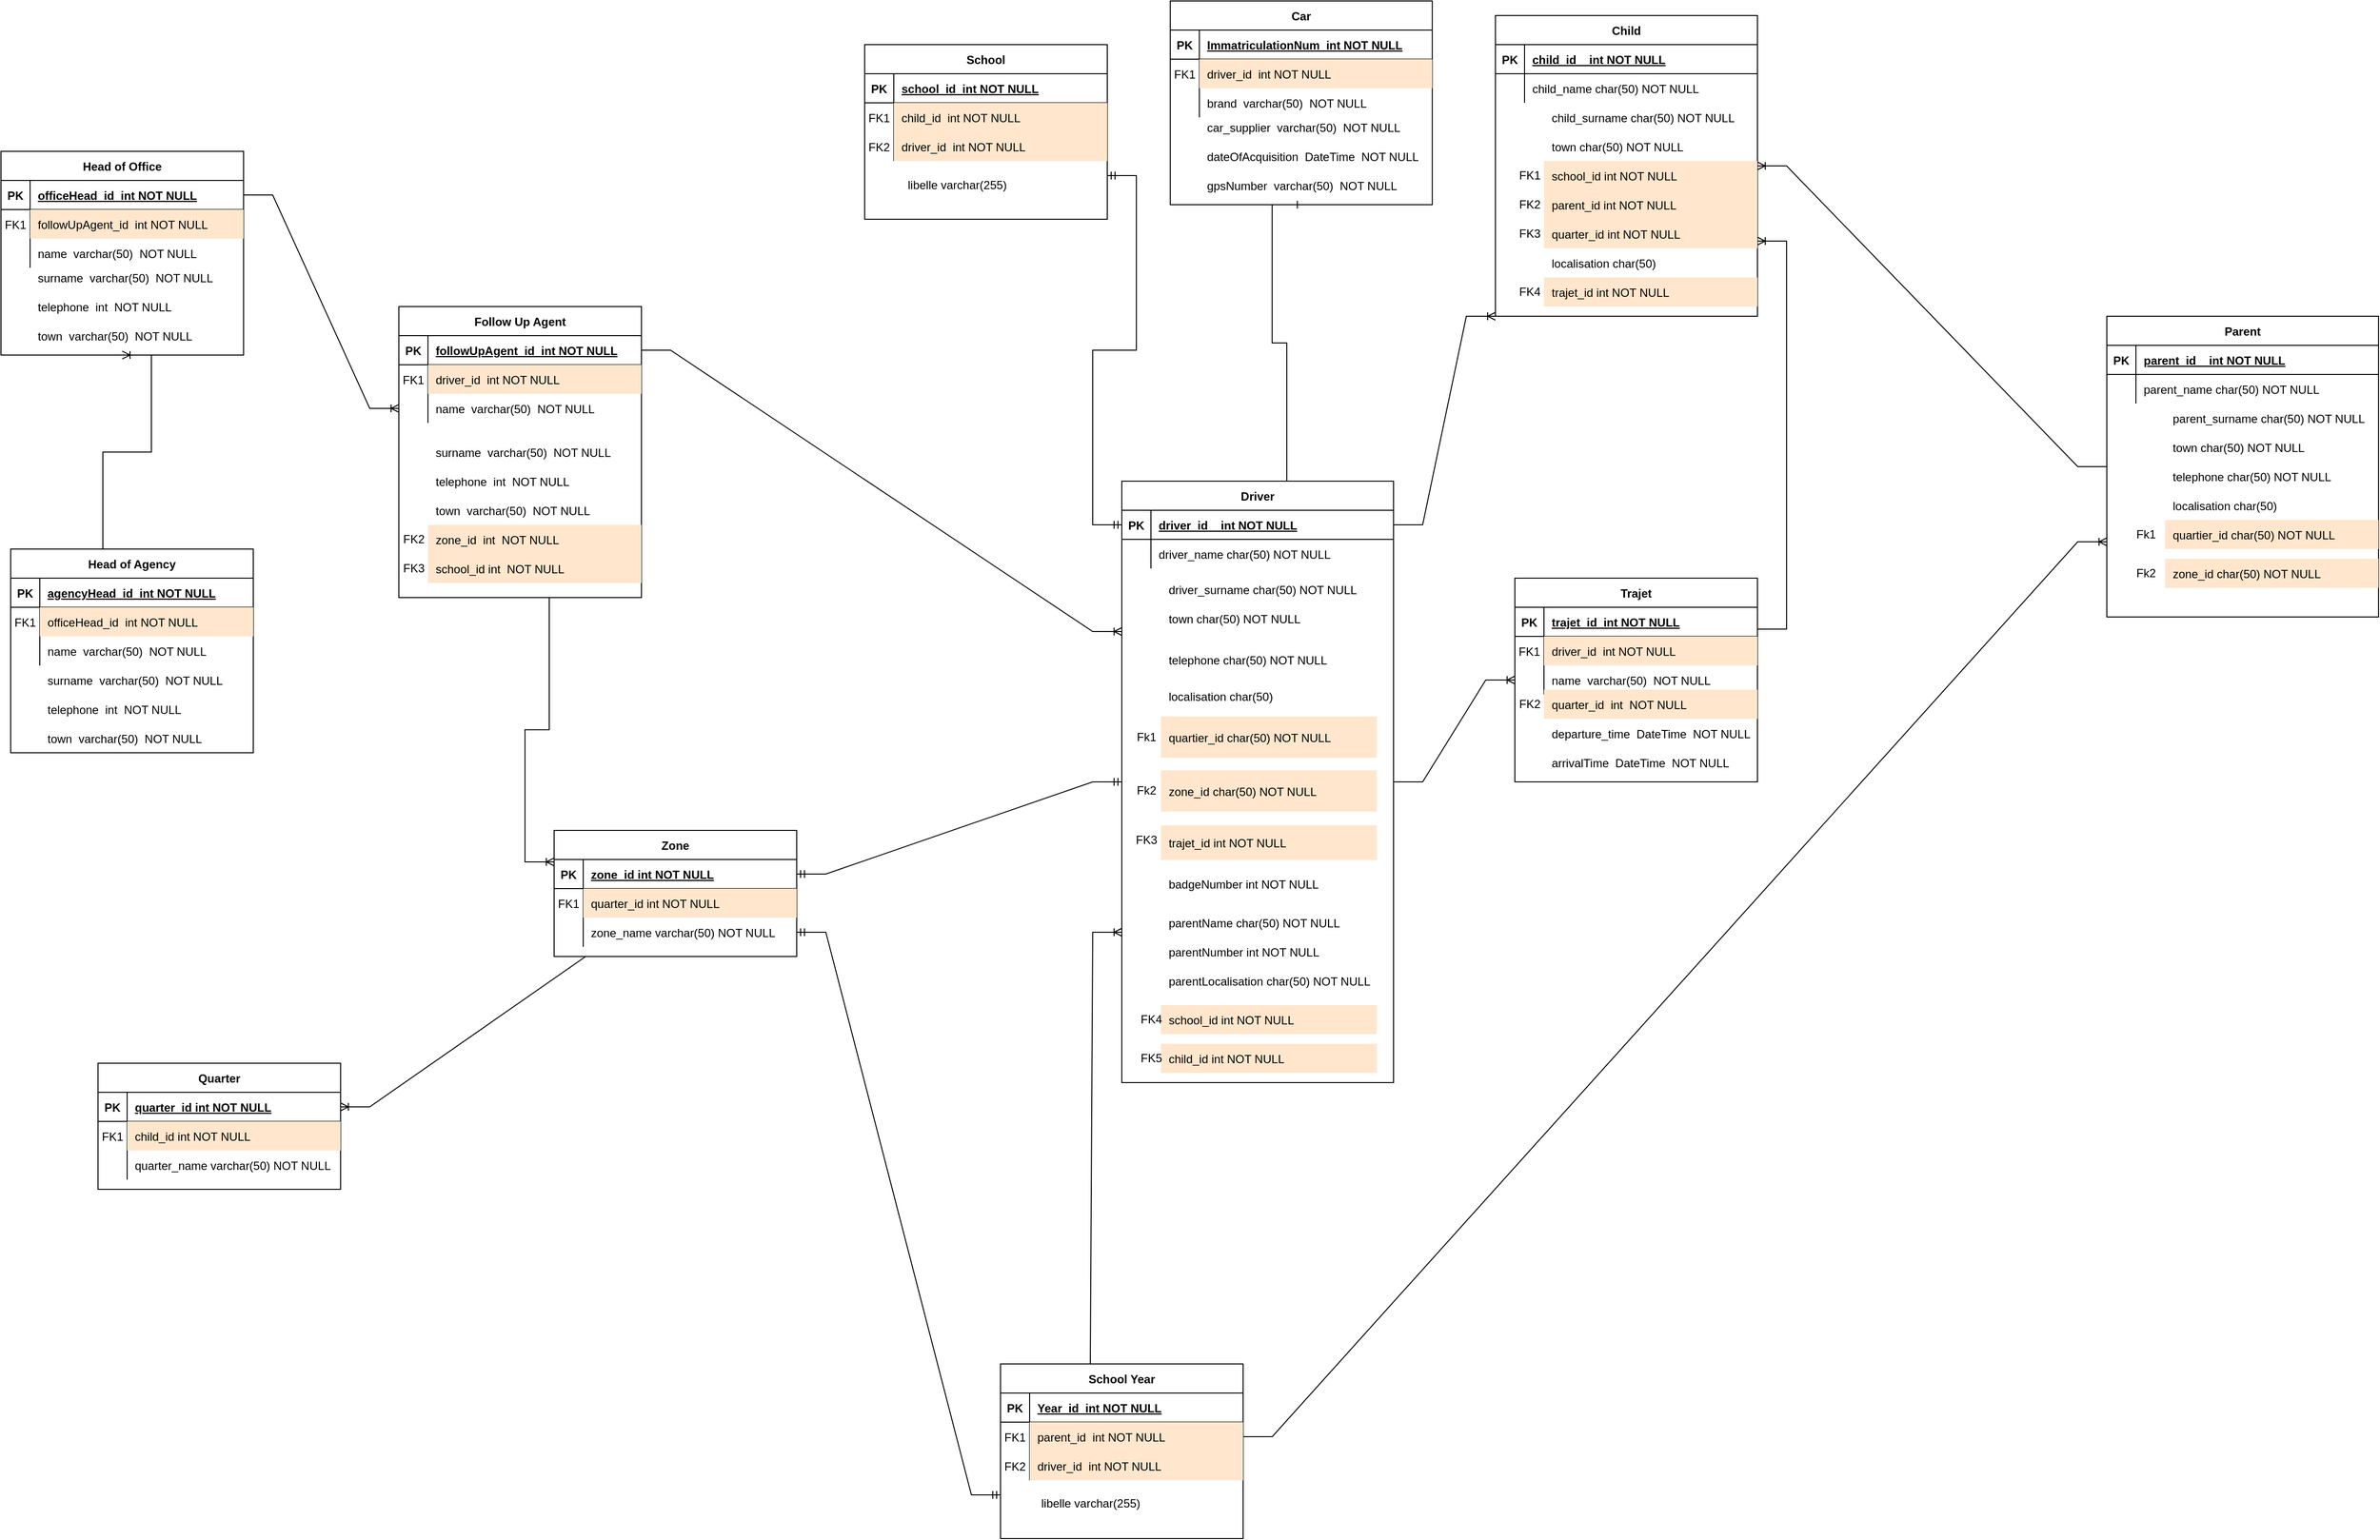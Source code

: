 <mxfile version="23.1.7" type="github">
  <diagram id="R2lEEEUBdFMjLlhIrx00" name="Page-1">
    <mxGraphModel dx="3159" dy="1823" grid="1" gridSize="10" guides="1" tooltips="1" connect="1" arrows="1" fold="1" page="1" pageScale="1" pageWidth="850" pageHeight="1100" math="0" shadow="0" extFonts="Permanent Marker^https://fonts.googleapis.com/css?family=Permanent+Marker">
      <root>
        <mxCell id="0" />
        <mxCell id="1" parent="0" />
        <mxCell id="C-vyLk0tnHw3VtMMgP7b-13" value="Zone" style="shape=table;startSize=30;container=1;collapsible=1;childLayout=tableLayout;fixedRows=1;rowLines=0;fontStyle=1;align=center;resizeLast=1;" parent="1" vertex="1">
          <mxGeometry x="-1330" y="830" width="250" height="130" as="geometry" />
        </mxCell>
        <mxCell id="C-vyLk0tnHw3VtMMgP7b-14" value="" style="shape=partialRectangle;collapsible=0;dropTarget=0;pointerEvents=0;fillColor=none;points=[[0,0.5],[1,0.5]];portConstraint=eastwest;top=0;left=0;right=0;bottom=1;" parent="C-vyLk0tnHw3VtMMgP7b-13" vertex="1">
          <mxGeometry y="30" width="250" height="30" as="geometry" />
        </mxCell>
        <mxCell id="C-vyLk0tnHw3VtMMgP7b-15" value="PK" style="shape=partialRectangle;overflow=hidden;connectable=0;fillColor=none;top=0;left=0;bottom=0;right=0;fontStyle=1;" parent="C-vyLk0tnHw3VtMMgP7b-14" vertex="1">
          <mxGeometry width="30" height="30" as="geometry">
            <mxRectangle width="30" height="30" as="alternateBounds" />
          </mxGeometry>
        </mxCell>
        <mxCell id="C-vyLk0tnHw3VtMMgP7b-16" value="zone_id int NOT NULL " style="shape=partialRectangle;overflow=hidden;connectable=0;fillColor=none;top=0;left=0;bottom=0;right=0;align=left;spacingLeft=6;fontStyle=5;" parent="C-vyLk0tnHw3VtMMgP7b-14" vertex="1">
          <mxGeometry x="30" width="220" height="30" as="geometry">
            <mxRectangle width="220" height="30" as="alternateBounds" />
          </mxGeometry>
        </mxCell>
        <mxCell id="C-vyLk0tnHw3VtMMgP7b-17" value="" style="shape=partialRectangle;collapsible=0;dropTarget=0;pointerEvents=0;fillColor=none;points=[[0,0.5],[1,0.5]];portConstraint=eastwest;top=0;left=0;right=0;bottom=0;" parent="C-vyLk0tnHw3VtMMgP7b-13" vertex="1">
          <mxGeometry y="60" width="250" height="30" as="geometry" />
        </mxCell>
        <mxCell id="C-vyLk0tnHw3VtMMgP7b-18" value="FK1" style="shape=partialRectangle;overflow=hidden;connectable=0;fillColor=none;top=0;left=0;bottom=0;right=0;" parent="C-vyLk0tnHw3VtMMgP7b-17" vertex="1">
          <mxGeometry width="30" height="30" as="geometry">
            <mxRectangle width="30" height="30" as="alternateBounds" />
          </mxGeometry>
        </mxCell>
        <mxCell id="C-vyLk0tnHw3VtMMgP7b-19" value="quarter_id int NOT NULL" style="shape=partialRectangle;overflow=hidden;connectable=0;fillColor=#ffe6cc;top=0;left=0;bottom=0;right=0;align=left;spacingLeft=6;strokeColor=#d79b00;" parent="C-vyLk0tnHw3VtMMgP7b-17" vertex="1">
          <mxGeometry x="30" width="220" height="30" as="geometry">
            <mxRectangle width="220" height="30" as="alternateBounds" />
          </mxGeometry>
        </mxCell>
        <mxCell id="C-vyLk0tnHw3VtMMgP7b-20" value="" style="shape=partialRectangle;collapsible=0;dropTarget=0;pointerEvents=0;fillColor=none;points=[[0,0.5],[1,0.5]];portConstraint=eastwest;top=0;left=0;right=0;bottom=0;" parent="C-vyLk0tnHw3VtMMgP7b-13" vertex="1">
          <mxGeometry y="90" width="250" height="30" as="geometry" />
        </mxCell>
        <mxCell id="C-vyLk0tnHw3VtMMgP7b-21" value="" style="shape=partialRectangle;overflow=hidden;connectable=0;fillColor=none;top=0;left=0;bottom=0;right=0;" parent="C-vyLk0tnHw3VtMMgP7b-20" vertex="1">
          <mxGeometry width="30" height="30" as="geometry">
            <mxRectangle width="30" height="30" as="alternateBounds" />
          </mxGeometry>
        </mxCell>
        <mxCell id="C-vyLk0tnHw3VtMMgP7b-22" value="zone_name varchar(50) NOT NULL" style="shape=partialRectangle;overflow=hidden;connectable=0;fillColor=none;top=0;left=0;bottom=0;right=0;align=left;spacingLeft=6;" parent="C-vyLk0tnHw3VtMMgP7b-20" vertex="1">
          <mxGeometry x="30" width="220" height="30" as="geometry">
            <mxRectangle width="220" height="30" as="alternateBounds" />
          </mxGeometry>
        </mxCell>
        <mxCell id="ux8gW3kFWDvVowPgA_2Q-26" value="Quarter" style="shape=table;startSize=30;container=1;collapsible=1;childLayout=tableLayout;fixedRows=1;rowLines=0;fontStyle=1;align=center;resizeLast=1;" vertex="1" parent="1">
          <mxGeometry x="-1800" y="1070" width="250" height="130" as="geometry" />
        </mxCell>
        <mxCell id="ux8gW3kFWDvVowPgA_2Q-27" value="" style="shape=partialRectangle;collapsible=0;dropTarget=0;pointerEvents=0;fillColor=none;points=[[0,0.5],[1,0.5]];portConstraint=eastwest;top=0;left=0;right=0;bottom=1;" vertex="1" parent="ux8gW3kFWDvVowPgA_2Q-26">
          <mxGeometry y="30" width="250" height="30" as="geometry" />
        </mxCell>
        <mxCell id="ux8gW3kFWDvVowPgA_2Q-28" value="PK" style="shape=partialRectangle;overflow=hidden;connectable=0;fillColor=none;top=0;left=0;bottom=0;right=0;fontStyle=1;" vertex="1" parent="ux8gW3kFWDvVowPgA_2Q-27">
          <mxGeometry width="30" height="30" as="geometry">
            <mxRectangle width="30" height="30" as="alternateBounds" />
          </mxGeometry>
        </mxCell>
        <mxCell id="ux8gW3kFWDvVowPgA_2Q-29" value="quarter_id int NOT NULL " style="shape=partialRectangle;overflow=hidden;connectable=0;fillColor=none;top=0;left=0;bottom=0;right=0;align=left;spacingLeft=6;fontStyle=5;" vertex="1" parent="ux8gW3kFWDvVowPgA_2Q-27">
          <mxGeometry x="30" width="220" height="30" as="geometry">
            <mxRectangle width="220" height="30" as="alternateBounds" />
          </mxGeometry>
        </mxCell>
        <mxCell id="ux8gW3kFWDvVowPgA_2Q-30" value="" style="shape=partialRectangle;collapsible=0;dropTarget=0;pointerEvents=0;fillColor=none;points=[[0,0.5],[1,0.5]];portConstraint=eastwest;top=0;left=0;right=0;bottom=0;" vertex="1" parent="ux8gW3kFWDvVowPgA_2Q-26">
          <mxGeometry y="60" width="250" height="30" as="geometry" />
        </mxCell>
        <mxCell id="ux8gW3kFWDvVowPgA_2Q-31" value="FK1" style="shape=partialRectangle;overflow=hidden;connectable=0;fillColor=none;top=0;left=0;bottom=0;right=0;" vertex="1" parent="ux8gW3kFWDvVowPgA_2Q-30">
          <mxGeometry width="30" height="30" as="geometry">
            <mxRectangle width="30" height="30" as="alternateBounds" />
          </mxGeometry>
        </mxCell>
        <mxCell id="ux8gW3kFWDvVowPgA_2Q-32" value="child_id int NOT NULL" style="shape=partialRectangle;overflow=hidden;connectable=0;fillColor=#ffe6cc;top=0;left=0;bottom=0;right=0;align=left;spacingLeft=6;strokeColor=#d79b00;" vertex="1" parent="ux8gW3kFWDvVowPgA_2Q-30">
          <mxGeometry x="30" width="220" height="30" as="geometry">
            <mxRectangle width="220" height="30" as="alternateBounds" />
          </mxGeometry>
        </mxCell>
        <mxCell id="ux8gW3kFWDvVowPgA_2Q-33" value="" style="shape=partialRectangle;collapsible=0;dropTarget=0;pointerEvents=0;fillColor=none;points=[[0,0.5],[1,0.5]];portConstraint=eastwest;top=0;left=0;right=0;bottom=0;" vertex="1" parent="ux8gW3kFWDvVowPgA_2Q-26">
          <mxGeometry y="90" width="250" height="30" as="geometry" />
        </mxCell>
        <mxCell id="ux8gW3kFWDvVowPgA_2Q-34" value="" style="shape=partialRectangle;overflow=hidden;connectable=0;fillColor=none;top=0;left=0;bottom=0;right=0;" vertex="1" parent="ux8gW3kFWDvVowPgA_2Q-33">
          <mxGeometry width="30" height="30" as="geometry">
            <mxRectangle width="30" height="30" as="alternateBounds" />
          </mxGeometry>
        </mxCell>
        <mxCell id="ux8gW3kFWDvVowPgA_2Q-35" value="quarter_name varchar(50) NOT NULL" style="shape=partialRectangle;overflow=hidden;connectable=0;fillColor=none;top=0;left=0;bottom=0;right=0;align=left;spacingLeft=6;" vertex="1" parent="ux8gW3kFWDvVowPgA_2Q-33">
          <mxGeometry x="30" width="220" height="30" as="geometry">
            <mxRectangle width="220" height="30" as="alternateBounds" />
          </mxGeometry>
        </mxCell>
        <mxCell id="ux8gW3kFWDvVowPgA_2Q-97" value="" style="group" vertex="1" connectable="0" parent="1">
          <mxGeometry x="-1900" y="130" width="250" height="210" as="geometry" />
        </mxCell>
        <mxCell id="ux8gW3kFWDvVowPgA_2Q-49" value="Head of Office" style="shape=table;startSize=30;container=1;collapsible=1;childLayout=tableLayout;fixedRows=1;rowLines=0;fontStyle=1;align=center;resizeLast=1;" vertex="1" parent="ux8gW3kFWDvVowPgA_2Q-97">
          <mxGeometry width="250" height="210" as="geometry" />
        </mxCell>
        <mxCell id="ux8gW3kFWDvVowPgA_2Q-50" value="" style="shape=partialRectangle;collapsible=0;dropTarget=0;pointerEvents=0;fillColor=none;points=[[0,0.5],[1,0.5]];portConstraint=eastwest;top=0;left=0;right=0;bottom=1;" vertex="1" parent="ux8gW3kFWDvVowPgA_2Q-49">
          <mxGeometry y="30" width="250" height="30" as="geometry" />
        </mxCell>
        <mxCell id="ux8gW3kFWDvVowPgA_2Q-51" value="PK" style="shape=partialRectangle;overflow=hidden;connectable=0;fillColor=none;top=0;left=0;bottom=0;right=0;fontStyle=1;" vertex="1" parent="ux8gW3kFWDvVowPgA_2Q-50">
          <mxGeometry width="30" height="30" as="geometry">
            <mxRectangle width="30" height="30" as="alternateBounds" />
          </mxGeometry>
        </mxCell>
        <mxCell id="ux8gW3kFWDvVowPgA_2Q-52" value="officeHead_id  int NOT NULL" style="shape=partialRectangle;overflow=hidden;connectable=0;fillColor=none;top=0;left=0;bottom=0;right=0;align=left;spacingLeft=6;fontStyle=5;" vertex="1" parent="ux8gW3kFWDvVowPgA_2Q-50">
          <mxGeometry x="30" width="220" height="30" as="geometry">
            <mxRectangle width="220" height="30" as="alternateBounds" />
          </mxGeometry>
        </mxCell>
        <mxCell id="ux8gW3kFWDvVowPgA_2Q-53" value="" style="shape=partialRectangle;collapsible=0;dropTarget=0;pointerEvents=0;fillColor=none;points=[[0,0.5],[1,0.5]];portConstraint=eastwest;top=0;left=0;right=0;bottom=0;" vertex="1" parent="ux8gW3kFWDvVowPgA_2Q-49">
          <mxGeometry y="60" width="250" height="30" as="geometry" />
        </mxCell>
        <mxCell id="ux8gW3kFWDvVowPgA_2Q-54" value="FK1" style="shape=partialRectangle;overflow=hidden;connectable=0;fillColor=none;top=0;left=0;bottom=0;right=0;" vertex="1" parent="ux8gW3kFWDvVowPgA_2Q-53">
          <mxGeometry width="30" height="30" as="geometry">
            <mxRectangle width="30" height="30" as="alternateBounds" />
          </mxGeometry>
        </mxCell>
        <mxCell id="ux8gW3kFWDvVowPgA_2Q-55" value="followUpAgent_id  int NOT NULL" style="shape=partialRectangle;overflow=hidden;connectable=0;fillColor=#ffe6cc;top=0;left=0;bottom=0;right=0;align=left;spacingLeft=6;strokeColor=#d79b00;" vertex="1" parent="ux8gW3kFWDvVowPgA_2Q-53">
          <mxGeometry x="30" width="220" height="30" as="geometry">
            <mxRectangle width="220" height="30" as="alternateBounds" />
          </mxGeometry>
        </mxCell>
        <mxCell id="ux8gW3kFWDvVowPgA_2Q-56" value="" style="shape=partialRectangle;collapsible=0;dropTarget=0;pointerEvents=0;fillColor=none;points=[[0,0.5],[1,0.5]];portConstraint=eastwest;top=0;left=0;right=0;bottom=0;" vertex="1" parent="ux8gW3kFWDvVowPgA_2Q-49">
          <mxGeometry y="90" width="250" height="30" as="geometry" />
        </mxCell>
        <mxCell id="ux8gW3kFWDvVowPgA_2Q-57" value="" style="shape=partialRectangle;overflow=hidden;connectable=0;fillColor=none;top=0;left=0;bottom=0;right=0;" vertex="1" parent="ux8gW3kFWDvVowPgA_2Q-56">
          <mxGeometry width="30" height="30" as="geometry">
            <mxRectangle width="30" height="30" as="alternateBounds" />
          </mxGeometry>
        </mxCell>
        <mxCell id="ux8gW3kFWDvVowPgA_2Q-58" value="name  varchar(50)  NOT NULL" style="shape=partialRectangle;overflow=hidden;connectable=0;fillColor=none;top=0;left=0;bottom=0;right=0;align=left;spacingLeft=6;" vertex="1" parent="ux8gW3kFWDvVowPgA_2Q-56">
          <mxGeometry x="30" width="220" height="30" as="geometry">
            <mxRectangle width="220" height="30" as="alternateBounds" />
          </mxGeometry>
        </mxCell>
        <mxCell id="ux8gW3kFWDvVowPgA_2Q-59" value="surname  varchar(50)  NOT NULL" style="shape=partialRectangle;overflow=hidden;connectable=0;fillColor=none;top=0;left=0;bottom=0;right=0;align=left;spacingLeft=6;" vertex="1" parent="ux8gW3kFWDvVowPgA_2Q-97">
          <mxGeometry x="30" y="115" width="220" height="30" as="geometry">
            <mxRectangle width="220" height="30" as="alternateBounds" />
          </mxGeometry>
        </mxCell>
        <mxCell id="ux8gW3kFWDvVowPgA_2Q-60" value="telephone  int  NOT NULL" style="shape=partialRectangle;overflow=hidden;connectable=0;fillColor=none;top=0;left=0;bottom=0;right=0;align=left;spacingLeft=6;" vertex="1" parent="ux8gW3kFWDvVowPgA_2Q-97">
          <mxGeometry x="30" y="145" width="220" height="30" as="geometry">
            <mxRectangle width="220" height="30" as="alternateBounds" />
          </mxGeometry>
        </mxCell>
        <mxCell id="ux8gW3kFWDvVowPgA_2Q-61" value="town  varchar(50)  NOT NULL" style="shape=partialRectangle;overflow=hidden;connectable=0;fillColor=none;top=0;left=0;bottom=0;right=0;align=left;spacingLeft=6;" vertex="1" parent="ux8gW3kFWDvVowPgA_2Q-97">
          <mxGeometry x="30" y="175" width="220" height="30" as="geometry">
            <mxRectangle width="220" height="30" as="alternateBounds" />
          </mxGeometry>
        </mxCell>
        <mxCell id="ux8gW3kFWDvVowPgA_2Q-100" value="" style="group" vertex="1" connectable="0" parent="1">
          <mxGeometry x="-1500" y="290" width="260" height="300" as="geometry" />
        </mxCell>
        <mxCell id="ux8gW3kFWDvVowPgA_2Q-80" value="Follow Up Agent" style="shape=table;startSize=30;container=1;collapsible=1;childLayout=tableLayout;fixedRows=1;rowLines=0;fontStyle=1;align=center;resizeLast=1;" vertex="1" parent="ux8gW3kFWDvVowPgA_2Q-100">
          <mxGeometry x="10" width="250" height="300" as="geometry" />
        </mxCell>
        <mxCell id="ux8gW3kFWDvVowPgA_2Q-81" value="" style="shape=partialRectangle;collapsible=0;dropTarget=0;pointerEvents=0;fillColor=none;points=[[0,0.5],[1,0.5]];portConstraint=eastwest;top=0;left=0;right=0;bottom=1;" vertex="1" parent="ux8gW3kFWDvVowPgA_2Q-80">
          <mxGeometry y="30" width="250" height="30" as="geometry" />
        </mxCell>
        <mxCell id="ux8gW3kFWDvVowPgA_2Q-82" value="PK" style="shape=partialRectangle;overflow=hidden;connectable=0;fillColor=none;top=0;left=0;bottom=0;right=0;fontStyle=1;" vertex="1" parent="ux8gW3kFWDvVowPgA_2Q-81">
          <mxGeometry width="30" height="30" as="geometry">
            <mxRectangle width="30" height="30" as="alternateBounds" />
          </mxGeometry>
        </mxCell>
        <mxCell id="ux8gW3kFWDvVowPgA_2Q-83" value="followUpAgent_id  int NOT NULL" style="shape=partialRectangle;overflow=hidden;connectable=0;fillColor=none;top=0;left=0;bottom=0;right=0;align=left;spacingLeft=6;fontStyle=5;" vertex="1" parent="ux8gW3kFWDvVowPgA_2Q-81">
          <mxGeometry x="30" width="220" height="30" as="geometry">
            <mxRectangle width="220" height="30" as="alternateBounds" />
          </mxGeometry>
        </mxCell>
        <mxCell id="ux8gW3kFWDvVowPgA_2Q-84" value="" style="shape=partialRectangle;collapsible=0;dropTarget=0;pointerEvents=0;fillColor=none;points=[[0,0.5],[1,0.5]];portConstraint=eastwest;top=0;left=0;right=0;bottom=0;" vertex="1" parent="ux8gW3kFWDvVowPgA_2Q-80">
          <mxGeometry y="60" width="250" height="30" as="geometry" />
        </mxCell>
        <mxCell id="ux8gW3kFWDvVowPgA_2Q-85" value="FK1" style="shape=partialRectangle;overflow=hidden;connectable=0;fillColor=none;top=0;left=0;bottom=0;right=0;" vertex="1" parent="ux8gW3kFWDvVowPgA_2Q-84">
          <mxGeometry width="30" height="30" as="geometry">
            <mxRectangle width="30" height="30" as="alternateBounds" />
          </mxGeometry>
        </mxCell>
        <mxCell id="ux8gW3kFWDvVowPgA_2Q-86" value="driver_id  int NOT NULL" style="shape=partialRectangle;overflow=hidden;connectable=0;fillColor=#ffe6cc;top=0;left=0;bottom=0;right=0;align=left;spacingLeft=6;strokeColor=#d79b00;" vertex="1" parent="ux8gW3kFWDvVowPgA_2Q-84">
          <mxGeometry x="30" width="220" height="30" as="geometry">
            <mxRectangle width="220" height="30" as="alternateBounds" />
          </mxGeometry>
        </mxCell>
        <mxCell id="ux8gW3kFWDvVowPgA_2Q-87" value="" style="shape=partialRectangle;collapsible=0;dropTarget=0;pointerEvents=0;fillColor=none;points=[[0,0.5],[1,0.5]];portConstraint=eastwest;top=0;left=0;right=0;bottom=0;" vertex="1" parent="ux8gW3kFWDvVowPgA_2Q-80">
          <mxGeometry y="90" width="250" height="30" as="geometry" />
        </mxCell>
        <mxCell id="ux8gW3kFWDvVowPgA_2Q-88" value="" style="shape=partialRectangle;overflow=hidden;connectable=0;fillColor=none;top=0;left=0;bottom=0;right=0;" vertex="1" parent="ux8gW3kFWDvVowPgA_2Q-87">
          <mxGeometry width="30" height="30" as="geometry">
            <mxRectangle width="30" height="30" as="alternateBounds" />
          </mxGeometry>
        </mxCell>
        <mxCell id="ux8gW3kFWDvVowPgA_2Q-89" value="name  varchar(50)  NOT NULL" style="shape=partialRectangle;overflow=hidden;connectable=0;fillColor=none;top=0;left=0;bottom=0;right=0;align=left;spacingLeft=6;" vertex="1" parent="ux8gW3kFWDvVowPgA_2Q-87">
          <mxGeometry x="30" width="220" height="30" as="geometry">
            <mxRectangle width="220" height="30" as="alternateBounds" />
          </mxGeometry>
        </mxCell>
        <mxCell id="ux8gW3kFWDvVowPgA_2Q-90" value="surname  varchar(50)  NOT NULL" style="shape=partialRectangle;overflow=hidden;connectable=0;fillColor=none;top=0;left=0;bottom=0;right=0;align=left;spacingLeft=6;" vertex="1" parent="ux8gW3kFWDvVowPgA_2Q-100">
          <mxGeometry x="40" y="135" width="220" height="30" as="geometry">
            <mxRectangle width="220" height="30" as="alternateBounds" />
          </mxGeometry>
        </mxCell>
        <mxCell id="ux8gW3kFWDvVowPgA_2Q-91" value="telephone  int  NOT NULL" style="shape=partialRectangle;overflow=hidden;connectable=0;fillColor=none;top=0;left=0;bottom=0;right=0;align=left;spacingLeft=6;" vertex="1" parent="ux8gW3kFWDvVowPgA_2Q-100">
          <mxGeometry x="40" y="165" width="220" height="30" as="geometry">
            <mxRectangle width="220" height="30" as="alternateBounds" />
          </mxGeometry>
        </mxCell>
        <mxCell id="ux8gW3kFWDvVowPgA_2Q-92" value="town  varchar(50)  NOT NULL" style="shape=partialRectangle;overflow=hidden;connectable=0;fillColor=none;top=0;left=0;bottom=0;right=0;align=left;spacingLeft=6;" vertex="1" parent="ux8gW3kFWDvVowPgA_2Q-100">
          <mxGeometry x="40" y="195" width="220" height="30" as="geometry">
            <mxRectangle width="220" height="30" as="alternateBounds" />
          </mxGeometry>
        </mxCell>
        <mxCell id="ux8gW3kFWDvVowPgA_2Q-93" value="zone_id  int  NOT NULL" style="shape=partialRectangle;overflow=hidden;connectable=0;fillColor=#ffe6cc;top=0;left=0;bottom=0;right=0;align=left;spacingLeft=6;strokeColor=#d79b00;" vertex="1" parent="ux8gW3kFWDvVowPgA_2Q-100">
          <mxGeometry x="40" y="225" width="220" height="30" as="geometry">
            <mxRectangle width="220" height="30" as="alternateBounds" />
          </mxGeometry>
        </mxCell>
        <mxCell id="ux8gW3kFWDvVowPgA_2Q-94" value="school_id int  NOT NULL" style="shape=partialRectangle;overflow=hidden;connectable=0;fillColor=#ffe6cc;top=0;left=0;bottom=0;right=0;align=left;spacingLeft=6;strokeColor=#d79b00;" vertex="1" parent="ux8gW3kFWDvVowPgA_2Q-100">
          <mxGeometry x="40" y="255" width="220" height="30" as="geometry">
            <mxRectangle width="220" height="30" as="alternateBounds" />
          </mxGeometry>
        </mxCell>
        <mxCell id="ux8gW3kFWDvVowPgA_2Q-95" value="FK2" style="text;html=1;align=center;verticalAlign=middle;resizable=0;points=[];autosize=1;strokeColor=none;fillColor=none;" vertex="1" parent="ux8gW3kFWDvVowPgA_2Q-100">
          <mxGeometry y="225" width="50" height="30" as="geometry" />
        </mxCell>
        <mxCell id="ux8gW3kFWDvVowPgA_2Q-96" value="FK3" style="text;html=1;align=center;verticalAlign=middle;resizable=0;points=[];autosize=1;strokeColor=none;fillColor=none;" vertex="1" parent="ux8gW3kFWDvVowPgA_2Q-100">
          <mxGeometry y="255" width="50" height="30" as="geometry" />
        </mxCell>
        <mxCell id="ux8gW3kFWDvVowPgA_2Q-101" value="" style="group" vertex="1" connectable="0" parent="1">
          <mxGeometry x="-1890" y="540" width="250" height="210" as="geometry" />
        </mxCell>
        <mxCell id="ux8gW3kFWDvVowPgA_2Q-36" value="Head of Agency" style="shape=table;startSize=30;container=1;collapsible=1;childLayout=tableLayout;fixedRows=1;rowLines=0;fontStyle=1;align=center;resizeLast=1;" vertex="1" parent="ux8gW3kFWDvVowPgA_2Q-101">
          <mxGeometry width="250" height="210" as="geometry" />
        </mxCell>
        <mxCell id="ux8gW3kFWDvVowPgA_2Q-37" value="" style="shape=partialRectangle;collapsible=0;dropTarget=0;pointerEvents=0;fillColor=none;points=[[0,0.5],[1,0.5]];portConstraint=eastwest;top=0;left=0;right=0;bottom=1;" vertex="1" parent="ux8gW3kFWDvVowPgA_2Q-36">
          <mxGeometry y="30" width="250" height="30" as="geometry" />
        </mxCell>
        <mxCell id="ux8gW3kFWDvVowPgA_2Q-38" value="PK" style="shape=partialRectangle;overflow=hidden;connectable=0;fillColor=none;top=0;left=0;bottom=0;right=0;fontStyle=1;" vertex="1" parent="ux8gW3kFWDvVowPgA_2Q-37">
          <mxGeometry width="30" height="30" as="geometry">
            <mxRectangle width="30" height="30" as="alternateBounds" />
          </mxGeometry>
        </mxCell>
        <mxCell id="ux8gW3kFWDvVowPgA_2Q-39" value="agencyHead_id  int NOT NULL" style="shape=partialRectangle;overflow=hidden;connectable=0;fillColor=none;top=0;left=0;bottom=0;right=0;align=left;spacingLeft=6;fontStyle=5;" vertex="1" parent="ux8gW3kFWDvVowPgA_2Q-37">
          <mxGeometry x="30" width="220" height="30" as="geometry">
            <mxRectangle width="220" height="30" as="alternateBounds" />
          </mxGeometry>
        </mxCell>
        <mxCell id="ux8gW3kFWDvVowPgA_2Q-40" value="" style="shape=partialRectangle;collapsible=0;dropTarget=0;pointerEvents=0;fillColor=none;points=[[0,0.5],[1,0.5]];portConstraint=eastwest;top=0;left=0;right=0;bottom=0;" vertex="1" parent="ux8gW3kFWDvVowPgA_2Q-36">
          <mxGeometry y="60" width="250" height="30" as="geometry" />
        </mxCell>
        <mxCell id="ux8gW3kFWDvVowPgA_2Q-41" value="FK1" style="shape=partialRectangle;overflow=hidden;connectable=0;fillColor=none;top=0;left=0;bottom=0;right=0;" vertex="1" parent="ux8gW3kFWDvVowPgA_2Q-40">
          <mxGeometry width="30" height="30" as="geometry">
            <mxRectangle width="30" height="30" as="alternateBounds" />
          </mxGeometry>
        </mxCell>
        <mxCell id="ux8gW3kFWDvVowPgA_2Q-42" value="officeHead_id  int NOT NULL" style="shape=partialRectangle;overflow=hidden;connectable=0;fillColor=#ffe6cc;top=0;left=0;bottom=0;right=0;align=left;spacingLeft=6;strokeColor=#d79b00;" vertex="1" parent="ux8gW3kFWDvVowPgA_2Q-40">
          <mxGeometry x="30" width="220" height="30" as="geometry">
            <mxRectangle width="220" height="30" as="alternateBounds" />
          </mxGeometry>
        </mxCell>
        <mxCell id="ux8gW3kFWDvVowPgA_2Q-43" value="" style="shape=partialRectangle;collapsible=0;dropTarget=0;pointerEvents=0;fillColor=none;points=[[0,0.5],[1,0.5]];portConstraint=eastwest;top=0;left=0;right=0;bottom=0;" vertex="1" parent="ux8gW3kFWDvVowPgA_2Q-36">
          <mxGeometry y="90" width="250" height="30" as="geometry" />
        </mxCell>
        <mxCell id="ux8gW3kFWDvVowPgA_2Q-44" value="" style="shape=partialRectangle;overflow=hidden;connectable=0;fillColor=none;top=0;left=0;bottom=0;right=0;" vertex="1" parent="ux8gW3kFWDvVowPgA_2Q-43">
          <mxGeometry width="30" height="30" as="geometry">
            <mxRectangle width="30" height="30" as="alternateBounds" />
          </mxGeometry>
        </mxCell>
        <mxCell id="ux8gW3kFWDvVowPgA_2Q-45" value="name  varchar(50)  NOT NULL" style="shape=partialRectangle;overflow=hidden;connectable=0;fillColor=none;top=0;left=0;bottom=0;right=0;align=left;spacingLeft=6;" vertex="1" parent="ux8gW3kFWDvVowPgA_2Q-43">
          <mxGeometry x="30" width="220" height="30" as="geometry">
            <mxRectangle width="220" height="30" as="alternateBounds" />
          </mxGeometry>
        </mxCell>
        <mxCell id="ux8gW3kFWDvVowPgA_2Q-46" value="surname  varchar(50)  NOT NULL" style="shape=partialRectangle;overflow=hidden;connectable=0;fillColor=none;top=0;left=0;bottom=0;right=0;align=left;spacingLeft=6;" vertex="1" parent="ux8gW3kFWDvVowPgA_2Q-101">
          <mxGeometry x="30" y="120" width="220" height="30" as="geometry">
            <mxRectangle width="220" height="30" as="alternateBounds" />
          </mxGeometry>
        </mxCell>
        <mxCell id="ux8gW3kFWDvVowPgA_2Q-47" value="telephone  int  NOT NULL" style="shape=partialRectangle;overflow=hidden;connectable=0;fillColor=none;top=0;left=0;bottom=0;right=0;align=left;spacingLeft=6;" vertex="1" parent="ux8gW3kFWDvVowPgA_2Q-101">
          <mxGeometry x="30" y="150" width="220" height="30" as="geometry">
            <mxRectangle width="220" height="30" as="alternateBounds" />
          </mxGeometry>
        </mxCell>
        <mxCell id="ux8gW3kFWDvVowPgA_2Q-48" value="town  varchar(50)  NOT NULL" style="shape=partialRectangle;overflow=hidden;connectable=0;fillColor=none;top=0;left=0;bottom=0;right=0;align=left;spacingLeft=6;" vertex="1" parent="ux8gW3kFWDvVowPgA_2Q-101">
          <mxGeometry x="30" y="180" width="220" height="30" as="geometry">
            <mxRectangle width="220" height="30" as="alternateBounds" />
          </mxGeometry>
        </mxCell>
        <mxCell id="ux8gW3kFWDvVowPgA_2Q-103" value="" style="group" vertex="1" connectable="0" parent="1">
          <mxGeometry x="170" y="770" width="250" height="180" as="geometry" />
        </mxCell>
        <mxCell id="ux8gW3kFWDvVowPgA_2Q-25" value="" style="shape=partialRectangle;overflow=hidden;connectable=0;fillColor=none;top=0;left=0;bottom=0;right=0;align=left;spacingLeft=6;" vertex="1" parent="ux8gW3kFWDvVowPgA_2Q-103">
          <mxGeometry x="30" y="120" width="220" height="30" as="geometry">
            <mxRectangle width="220" height="30" as="alternateBounds" />
          </mxGeometry>
        </mxCell>
        <mxCell id="ux8gW3kFWDvVowPgA_2Q-104" value="" style="group" vertex="1" connectable="0" parent="1">
          <mxGeometry x="290" y="300" width="260" height="310" as="geometry" />
        </mxCell>
        <mxCell id="C-vyLk0tnHw3VtMMgP7b-23" value="Parent" style="shape=table;startSize=30;container=1;collapsible=1;childLayout=tableLayout;fixedRows=1;rowLines=0;fontStyle=1;align=center;resizeLast=1;" parent="ux8gW3kFWDvVowPgA_2Q-104" vertex="1">
          <mxGeometry x="-20" width="280" height="310" as="geometry" />
        </mxCell>
        <mxCell id="C-vyLk0tnHw3VtMMgP7b-24" value="" style="shape=partialRectangle;collapsible=0;dropTarget=0;pointerEvents=0;fillColor=none;points=[[0,0.5],[1,0.5]];portConstraint=eastwest;top=0;left=0;right=0;bottom=1;" parent="C-vyLk0tnHw3VtMMgP7b-23" vertex="1">
          <mxGeometry y="30" width="280" height="30" as="geometry" />
        </mxCell>
        <mxCell id="C-vyLk0tnHw3VtMMgP7b-25" value="PK" style="shape=partialRectangle;overflow=hidden;connectable=0;fillColor=none;top=0;left=0;bottom=0;right=0;fontStyle=1;" parent="C-vyLk0tnHw3VtMMgP7b-24" vertex="1">
          <mxGeometry width="30" height="30" as="geometry">
            <mxRectangle width="30" height="30" as="alternateBounds" />
          </mxGeometry>
        </mxCell>
        <mxCell id="C-vyLk0tnHw3VtMMgP7b-26" value="parent_id    int NOT NULL" style="shape=partialRectangle;overflow=hidden;connectable=0;fillColor=none;top=0;left=0;bottom=0;right=0;align=left;spacingLeft=6;fontStyle=5;" parent="C-vyLk0tnHw3VtMMgP7b-24" vertex="1">
          <mxGeometry x="30" width="250" height="30" as="geometry">
            <mxRectangle width="250" height="30" as="alternateBounds" />
          </mxGeometry>
        </mxCell>
        <mxCell id="C-vyLk0tnHw3VtMMgP7b-27" value="" style="shape=partialRectangle;collapsible=0;dropTarget=0;pointerEvents=0;fillColor=none;points=[[0,0.5],[1,0.5]];portConstraint=eastwest;top=0;left=0;right=0;bottom=0;" parent="C-vyLk0tnHw3VtMMgP7b-23" vertex="1">
          <mxGeometry y="60" width="280" height="30" as="geometry" />
        </mxCell>
        <mxCell id="C-vyLk0tnHw3VtMMgP7b-28" value="" style="shape=partialRectangle;overflow=hidden;connectable=0;fillColor=none;top=0;left=0;bottom=0;right=0;" parent="C-vyLk0tnHw3VtMMgP7b-27" vertex="1">
          <mxGeometry width="30" height="30" as="geometry">
            <mxRectangle width="30" height="30" as="alternateBounds" />
          </mxGeometry>
        </mxCell>
        <mxCell id="C-vyLk0tnHw3VtMMgP7b-29" value="parent_name char(50) NOT NULL" style="shape=partialRectangle;overflow=hidden;connectable=0;fillColor=none;top=0;left=0;bottom=0;right=0;align=left;spacingLeft=6;" parent="C-vyLk0tnHw3VtMMgP7b-27" vertex="1">
          <mxGeometry x="30" width="250" height="30" as="geometry">
            <mxRectangle width="250" height="30" as="alternateBounds" />
          </mxGeometry>
        </mxCell>
        <mxCell id="ux8gW3kFWDvVowPgA_2Q-6" value="parent_surname char(50) NOT NULL" style="shape=partialRectangle;overflow=hidden;connectable=0;fillColor=none;top=0;left=0;bottom=0;right=0;align=left;spacingLeft=6;" vertex="1" parent="ux8gW3kFWDvVowPgA_2Q-104">
          <mxGeometry x="40" y="90" width="220" height="30" as="geometry">
            <mxRectangle width="220" height="30" as="alternateBounds" />
          </mxGeometry>
        </mxCell>
        <mxCell id="ux8gW3kFWDvVowPgA_2Q-7" value="town char(50) NOT NULL" style="shape=partialRectangle;overflow=hidden;connectable=0;fillColor=none;top=0;left=0;bottom=0;right=0;align=left;spacingLeft=6;" vertex="1" parent="ux8gW3kFWDvVowPgA_2Q-104">
          <mxGeometry x="40" y="120" width="220" height="30" as="geometry">
            <mxRectangle width="220" height="30" as="alternateBounds" />
          </mxGeometry>
        </mxCell>
        <mxCell id="ux8gW3kFWDvVowPgA_2Q-8" value="telephone char(50) NOT NULL" style="shape=partialRectangle;overflow=hidden;connectable=0;fillColor=none;top=0;left=0;bottom=0;right=0;align=left;spacingLeft=6;" vertex="1" parent="ux8gW3kFWDvVowPgA_2Q-104">
          <mxGeometry x="40" y="150" width="220" height="30" as="geometry">
            <mxRectangle width="220" height="30" as="alternateBounds" />
          </mxGeometry>
        </mxCell>
        <mxCell id="ux8gW3kFWDvVowPgA_2Q-9" value="localisation char(50) " style="shape=partialRectangle;overflow=hidden;connectable=0;fillColor=none;top=0;left=0;bottom=0;right=0;align=left;spacingLeft=6;" vertex="1" parent="ux8gW3kFWDvVowPgA_2Q-104">
          <mxGeometry x="40" y="180" width="220" height="30" as="geometry">
            <mxRectangle width="220" height="30" as="alternateBounds" />
          </mxGeometry>
        </mxCell>
        <mxCell id="ux8gW3kFWDvVowPgA_2Q-10" value="quartier_id char(50) NOT NULL" style="shape=partialRectangle;overflow=hidden;connectable=0;fillColor=#ffe6cc;top=0;left=0;bottom=0;right=0;align=left;spacingLeft=6;strokeColor=#d79b00;" vertex="1" parent="ux8gW3kFWDvVowPgA_2Q-104">
          <mxGeometry x="40" y="210" width="220" height="30" as="geometry">
            <mxRectangle width="220" height="30" as="alternateBounds" />
          </mxGeometry>
        </mxCell>
        <mxCell id="ux8gW3kFWDvVowPgA_2Q-11" value="zone_id char(50) NOT NULL" style="shape=partialRectangle;overflow=hidden;connectable=0;fillColor=#ffe6cc;top=0;left=0;bottom=0;right=0;align=left;spacingLeft=6;strokeColor=#d79b00;" vertex="1" parent="ux8gW3kFWDvVowPgA_2Q-104">
          <mxGeometry x="40" y="250" width="220" height="30" as="geometry">
            <mxRectangle width="220" height="30" as="alternateBounds" />
          </mxGeometry>
        </mxCell>
        <mxCell id="ux8gW3kFWDvVowPgA_2Q-12" value="Fk1" style="text;html=1;align=center;verticalAlign=middle;resizable=0;points=[];autosize=1;strokeColor=none;fillColor=none;" vertex="1" parent="ux8gW3kFWDvVowPgA_2Q-104">
          <mxGeometry y="210" width="40" height="30" as="geometry" />
        </mxCell>
        <mxCell id="ux8gW3kFWDvVowPgA_2Q-13" value="Fk2" style="text;html=1;align=center;verticalAlign=middle;resizable=0;points=[];autosize=1;strokeColor=none;fillColor=none;" vertex="1" parent="ux8gW3kFWDvVowPgA_2Q-104">
          <mxGeometry y="250" width="40" height="30" as="geometry" />
        </mxCell>
        <mxCell id="ux8gW3kFWDvVowPgA_2Q-105" value="" style="group" vertex="1" connectable="0" parent="1">
          <mxGeometry x="-350" y="-10" width="260" height="310" as="geometry" />
        </mxCell>
        <mxCell id="ux8gW3kFWDvVowPgA_2Q-192" value="" style="group" vertex="1" connectable="0" parent="ux8gW3kFWDvVowPgA_2Q-105">
          <mxGeometry width="260" height="310" as="geometry" />
        </mxCell>
        <mxCell id="ux8gW3kFWDvVowPgA_2Q-62" value="Child" style="shape=table;startSize=30;container=1;collapsible=1;childLayout=tableLayout;fixedRows=1;rowLines=0;fontStyle=1;align=center;resizeLast=1;" vertex="1" parent="ux8gW3kFWDvVowPgA_2Q-192">
          <mxGeometry x="-10" width="270" height="310" as="geometry" />
        </mxCell>
        <mxCell id="ux8gW3kFWDvVowPgA_2Q-63" value="" style="shape=partialRectangle;collapsible=0;dropTarget=0;pointerEvents=0;fillColor=none;points=[[0,0.5],[1,0.5]];portConstraint=eastwest;top=0;left=0;right=0;bottom=1;" vertex="1" parent="ux8gW3kFWDvVowPgA_2Q-62">
          <mxGeometry y="30" width="270" height="30" as="geometry" />
        </mxCell>
        <mxCell id="ux8gW3kFWDvVowPgA_2Q-64" value="PK" style="shape=partialRectangle;overflow=hidden;connectable=0;fillColor=none;top=0;left=0;bottom=0;right=0;fontStyle=1;" vertex="1" parent="ux8gW3kFWDvVowPgA_2Q-63">
          <mxGeometry width="30" height="30" as="geometry">
            <mxRectangle width="30" height="30" as="alternateBounds" />
          </mxGeometry>
        </mxCell>
        <mxCell id="ux8gW3kFWDvVowPgA_2Q-65" value="child_id    int NOT NULL" style="shape=partialRectangle;overflow=hidden;connectable=0;fillColor=none;top=0;left=0;bottom=0;right=0;align=left;spacingLeft=6;fontStyle=5;" vertex="1" parent="ux8gW3kFWDvVowPgA_2Q-63">
          <mxGeometry x="30" width="240" height="30" as="geometry">
            <mxRectangle width="240" height="30" as="alternateBounds" />
          </mxGeometry>
        </mxCell>
        <mxCell id="ux8gW3kFWDvVowPgA_2Q-66" value="" style="shape=partialRectangle;collapsible=0;dropTarget=0;pointerEvents=0;fillColor=none;points=[[0,0.5],[1,0.5]];portConstraint=eastwest;top=0;left=0;right=0;bottom=0;" vertex="1" parent="ux8gW3kFWDvVowPgA_2Q-62">
          <mxGeometry y="60" width="270" height="30" as="geometry" />
        </mxCell>
        <mxCell id="ux8gW3kFWDvVowPgA_2Q-67" value="" style="shape=partialRectangle;overflow=hidden;connectable=0;fillColor=none;top=0;left=0;bottom=0;right=0;" vertex="1" parent="ux8gW3kFWDvVowPgA_2Q-66">
          <mxGeometry width="30" height="30" as="geometry">
            <mxRectangle width="30" height="30" as="alternateBounds" />
          </mxGeometry>
        </mxCell>
        <mxCell id="ux8gW3kFWDvVowPgA_2Q-68" value="child_name char(50) NOT NULL" style="shape=partialRectangle;overflow=hidden;connectable=0;fillColor=none;top=0;left=0;bottom=0;right=0;align=left;spacingLeft=6;" vertex="1" parent="ux8gW3kFWDvVowPgA_2Q-66">
          <mxGeometry x="30" width="240" height="30" as="geometry">
            <mxRectangle width="240" height="30" as="alternateBounds" />
          </mxGeometry>
        </mxCell>
        <mxCell id="ux8gW3kFWDvVowPgA_2Q-69" value="child_surname char(50) NOT NULL" style="shape=partialRectangle;overflow=hidden;connectable=0;fillColor=none;top=0;left=0;bottom=0;right=0;align=left;spacingLeft=6;" vertex="1" parent="ux8gW3kFWDvVowPgA_2Q-192">
          <mxGeometry x="40" y="90" width="220" height="30" as="geometry">
            <mxRectangle width="220" height="30" as="alternateBounds" />
          </mxGeometry>
        </mxCell>
        <mxCell id="ux8gW3kFWDvVowPgA_2Q-70" value="town char(50) NOT NULL" style="shape=partialRectangle;overflow=hidden;connectable=0;fillColor=none;top=0;left=0;bottom=0;right=0;align=left;spacingLeft=6;" vertex="1" parent="ux8gW3kFWDvVowPgA_2Q-192">
          <mxGeometry x="40" y="120" width="220" height="30" as="geometry">
            <mxRectangle width="220" height="30" as="alternateBounds" />
          </mxGeometry>
        </mxCell>
        <mxCell id="ux8gW3kFWDvVowPgA_2Q-71" value="school_id int NOT NULL" style="shape=partialRectangle;overflow=hidden;connectable=0;fillColor=#ffe6cc;top=0;left=0;bottom=0;right=0;align=left;spacingLeft=6;strokeColor=#d79b00;" vertex="1" parent="ux8gW3kFWDvVowPgA_2Q-192">
          <mxGeometry x="40" y="150" width="220" height="30" as="geometry">
            <mxRectangle width="220" height="30" as="alternateBounds" />
          </mxGeometry>
        </mxCell>
        <mxCell id="ux8gW3kFWDvVowPgA_2Q-72" value="FK1" style="text;html=1;align=center;verticalAlign=middle;resizable=0;points=[];autosize=1;strokeColor=none;fillColor=none;" vertex="1" parent="ux8gW3kFWDvVowPgA_2Q-192">
          <mxGeometry y="150" width="50" height="30" as="geometry" />
        </mxCell>
        <mxCell id="ux8gW3kFWDvVowPgA_2Q-73" value="parent_id int NOT NULL" style="shape=partialRectangle;overflow=hidden;connectable=0;fillColor=#ffe6cc;top=0;left=0;bottom=0;right=0;align=left;spacingLeft=6;strokeColor=#d79b00;" vertex="1" parent="ux8gW3kFWDvVowPgA_2Q-192">
          <mxGeometry x="40" y="180" width="220" height="30" as="geometry">
            <mxRectangle width="220" height="30" as="alternateBounds" />
          </mxGeometry>
        </mxCell>
        <mxCell id="ux8gW3kFWDvVowPgA_2Q-74" value="quarter_id int NOT NULL" style="shape=partialRectangle;overflow=hidden;connectable=0;fillColor=#ffe6cc;top=0;left=0;bottom=0;right=0;align=left;spacingLeft=6;strokeColor=#d79b00;" vertex="1" parent="ux8gW3kFWDvVowPgA_2Q-192">
          <mxGeometry x="40" y="210" width="220" height="30" as="geometry">
            <mxRectangle width="220" height="30" as="alternateBounds" />
          </mxGeometry>
        </mxCell>
        <mxCell id="ux8gW3kFWDvVowPgA_2Q-75" value="localisation char(50) " style="shape=partialRectangle;overflow=hidden;connectable=0;fillColor=none;top=0;left=0;bottom=0;right=0;align=left;spacingLeft=6;" vertex="1" parent="ux8gW3kFWDvVowPgA_2Q-192">
          <mxGeometry x="40" y="240" width="220" height="30" as="geometry">
            <mxRectangle width="220" height="30" as="alternateBounds" />
          </mxGeometry>
        </mxCell>
        <mxCell id="ux8gW3kFWDvVowPgA_2Q-76" value="trajet_id int NOT NULL" style="shape=partialRectangle;overflow=hidden;connectable=0;fillColor=#ffe6cc;top=0;left=0;bottom=0;right=0;align=left;spacingLeft=6;strokeColor=#d79b00;" vertex="1" parent="ux8gW3kFWDvVowPgA_2Q-192">
          <mxGeometry x="40" y="270" width="220" height="30" as="geometry">
            <mxRectangle width="220" height="30" as="alternateBounds" />
          </mxGeometry>
        </mxCell>
        <mxCell id="ux8gW3kFWDvVowPgA_2Q-77" value="FK2" style="text;html=1;align=center;verticalAlign=middle;resizable=0;points=[];autosize=1;strokeColor=none;fillColor=none;" vertex="1" parent="ux8gW3kFWDvVowPgA_2Q-192">
          <mxGeometry y="180" width="50" height="30" as="geometry" />
        </mxCell>
        <mxCell id="ux8gW3kFWDvVowPgA_2Q-78" value="FK3" style="text;html=1;align=center;verticalAlign=middle;resizable=0;points=[];autosize=1;strokeColor=none;fillColor=none;" vertex="1" parent="ux8gW3kFWDvVowPgA_2Q-192">
          <mxGeometry y="210" width="50" height="30" as="geometry" />
        </mxCell>
        <mxCell id="ux8gW3kFWDvVowPgA_2Q-79" value="FK4" style="text;html=1;align=center;verticalAlign=middle;resizable=0;points=[];autosize=1;strokeColor=none;fillColor=none;" vertex="1" parent="ux8gW3kFWDvVowPgA_2Q-192">
          <mxGeometry y="270" width="50" height="30" as="geometry" />
        </mxCell>
        <mxCell id="ux8gW3kFWDvVowPgA_2Q-106" value="" style="group" vertex="1" connectable="0" parent="1">
          <mxGeometry x="-340" y="570" width="250" height="210" as="geometry" />
        </mxCell>
        <mxCell id="ux8gW3kFWDvVowPgA_2Q-107" value="Trajet" style="shape=table;startSize=30;container=1;collapsible=1;childLayout=tableLayout;fixedRows=1;rowLines=0;fontStyle=1;align=center;resizeLast=1;" vertex="1" parent="ux8gW3kFWDvVowPgA_2Q-106">
          <mxGeometry width="250" height="210" as="geometry" />
        </mxCell>
        <mxCell id="ux8gW3kFWDvVowPgA_2Q-108" value="" style="shape=partialRectangle;collapsible=0;dropTarget=0;pointerEvents=0;fillColor=none;points=[[0,0.5],[1,0.5]];portConstraint=eastwest;top=0;left=0;right=0;bottom=1;" vertex="1" parent="ux8gW3kFWDvVowPgA_2Q-107">
          <mxGeometry y="30" width="250" height="30" as="geometry" />
        </mxCell>
        <mxCell id="ux8gW3kFWDvVowPgA_2Q-109" value="PK" style="shape=partialRectangle;overflow=hidden;connectable=0;fillColor=none;top=0;left=0;bottom=0;right=0;fontStyle=1;" vertex="1" parent="ux8gW3kFWDvVowPgA_2Q-108">
          <mxGeometry width="30" height="30" as="geometry">
            <mxRectangle width="30" height="30" as="alternateBounds" />
          </mxGeometry>
        </mxCell>
        <mxCell id="ux8gW3kFWDvVowPgA_2Q-110" value="trajet_id  int NOT NULL" style="shape=partialRectangle;overflow=hidden;connectable=0;fillColor=none;top=0;left=0;bottom=0;right=0;align=left;spacingLeft=6;fontStyle=5;" vertex="1" parent="ux8gW3kFWDvVowPgA_2Q-108">
          <mxGeometry x="30" width="220" height="30" as="geometry">
            <mxRectangle width="220" height="30" as="alternateBounds" />
          </mxGeometry>
        </mxCell>
        <mxCell id="ux8gW3kFWDvVowPgA_2Q-111" value="" style="shape=partialRectangle;collapsible=0;dropTarget=0;pointerEvents=0;fillColor=none;points=[[0,0.5],[1,0.5]];portConstraint=eastwest;top=0;left=0;right=0;bottom=0;" vertex="1" parent="ux8gW3kFWDvVowPgA_2Q-107">
          <mxGeometry y="60" width="250" height="30" as="geometry" />
        </mxCell>
        <mxCell id="ux8gW3kFWDvVowPgA_2Q-112" value="FK1" style="shape=partialRectangle;overflow=hidden;connectable=0;fillColor=none;top=0;left=0;bottom=0;right=0;" vertex="1" parent="ux8gW3kFWDvVowPgA_2Q-111">
          <mxGeometry width="30" height="30" as="geometry">
            <mxRectangle width="30" height="30" as="alternateBounds" />
          </mxGeometry>
        </mxCell>
        <mxCell id="ux8gW3kFWDvVowPgA_2Q-113" value="driver_id  int NOT NULL" style="shape=partialRectangle;overflow=hidden;connectable=0;fillColor=#ffe6cc;top=0;left=0;bottom=0;right=0;align=left;spacingLeft=6;strokeColor=#d79b00;" vertex="1" parent="ux8gW3kFWDvVowPgA_2Q-111">
          <mxGeometry x="30" width="220" height="30" as="geometry">
            <mxRectangle width="220" height="30" as="alternateBounds" />
          </mxGeometry>
        </mxCell>
        <mxCell id="ux8gW3kFWDvVowPgA_2Q-114" value="" style="shape=partialRectangle;collapsible=0;dropTarget=0;pointerEvents=0;fillColor=none;points=[[0,0.5],[1,0.5]];portConstraint=eastwest;top=0;left=0;right=0;bottom=0;" vertex="1" parent="ux8gW3kFWDvVowPgA_2Q-107">
          <mxGeometry y="90" width="250" height="30" as="geometry" />
        </mxCell>
        <mxCell id="ux8gW3kFWDvVowPgA_2Q-115" value="" style="shape=partialRectangle;overflow=hidden;connectable=0;fillColor=none;top=0;left=0;bottom=0;right=0;" vertex="1" parent="ux8gW3kFWDvVowPgA_2Q-114">
          <mxGeometry width="30" height="30" as="geometry">
            <mxRectangle width="30" height="30" as="alternateBounds" />
          </mxGeometry>
        </mxCell>
        <mxCell id="ux8gW3kFWDvVowPgA_2Q-116" value="name  varchar(50)  NOT NULL" style="shape=partialRectangle;overflow=hidden;connectable=0;fillColor=none;top=0;left=0;bottom=0;right=0;align=left;spacingLeft=6;" vertex="1" parent="ux8gW3kFWDvVowPgA_2Q-114">
          <mxGeometry x="30" width="220" height="30" as="geometry">
            <mxRectangle width="220" height="30" as="alternateBounds" />
          </mxGeometry>
        </mxCell>
        <mxCell id="ux8gW3kFWDvVowPgA_2Q-117" value="quarter_id  int  NOT NULL" style="shape=partialRectangle;overflow=hidden;connectable=0;fillColor=#ffe6cc;top=0;left=0;bottom=0;right=0;align=left;spacingLeft=6;strokeColor=#d79b00;" vertex="1" parent="ux8gW3kFWDvVowPgA_2Q-106">
          <mxGeometry x="30" y="115" width="220" height="30" as="geometry">
            <mxRectangle width="220" height="30" as="alternateBounds" />
          </mxGeometry>
        </mxCell>
        <mxCell id="ux8gW3kFWDvVowPgA_2Q-118" value="departure_time  DateTime  NOT NULL" style="shape=partialRectangle;overflow=hidden;connectable=0;fillColor=none;top=0;left=0;bottom=0;right=0;align=left;spacingLeft=6;" vertex="1" parent="ux8gW3kFWDvVowPgA_2Q-106">
          <mxGeometry x="30" y="145" width="220" height="30" as="geometry">
            <mxRectangle width="220" height="30" as="alternateBounds" />
          </mxGeometry>
        </mxCell>
        <mxCell id="ux8gW3kFWDvVowPgA_2Q-119" value="arrivalTime  DateTime  NOT NULL" style="shape=partialRectangle;overflow=hidden;connectable=0;fillColor=none;top=0;left=0;bottom=0;right=0;align=left;spacingLeft=6;" vertex="1" parent="ux8gW3kFWDvVowPgA_2Q-106">
          <mxGeometry x="30" y="175" width="220" height="30" as="geometry">
            <mxRectangle width="220" height="30" as="alternateBounds" />
          </mxGeometry>
        </mxCell>
        <mxCell id="ux8gW3kFWDvVowPgA_2Q-120" value="FK2" style="text;html=1;align=center;verticalAlign=middle;resizable=0;points=[];autosize=1;strokeColor=none;fillColor=none;" vertex="1" parent="ux8gW3kFWDvVowPgA_2Q-106">
          <mxGeometry x="-10" y="115" width="50" height="30" as="geometry" />
        </mxCell>
        <mxCell id="ux8gW3kFWDvVowPgA_2Q-121" value="" style="group" vertex="1" connectable="0" parent="1">
          <mxGeometry x="-695.11" y="-25" width="270" height="360" as="geometry" />
        </mxCell>
        <mxCell id="ux8gW3kFWDvVowPgA_2Q-231" value="" style="group" vertex="1" connectable="0" parent="ux8gW3kFWDvVowPgA_2Q-121">
          <mxGeometry width="270" height="210" as="geometry" />
        </mxCell>
        <mxCell id="ux8gW3kFWDvVowPgA_2Q-122" value="Car" style="shape=table;startSize=30;container=1;collapsible=1;childLayout=tableLayout;fixedRows=1;rowLines=0;fontStyle=1;align=center;resizeLast=1;" vertex="1" parent="ux8gW3kFWDvVowPgA_2Q-231">
          <mxGeometry width="270" height="210" as="geometry" />
        </mxCell>
        <mxCell id="ux8gW3kFWDvVowPgA_2Q-123" value="" style="shape=partialRectangle;collapsible=0;dropTarget=0;pointerEvents=0;fillColor=none;points=[[0,0.5],[1,0.5]];portConstraint=eastwest;top=0;left=0;right=0;bottom=1;" vertex="1" parent="ux8gW3kFWDvVowPgA_2Q-122">
          <mxGeometry y="30" width="270" height="30" as="geometry" />
        </mxCell>
        <mxCell id="ux8gW3kFWDvVowPgA_2Q-124" value="PK" style="shape=partialRectangle;overflow=hidden;connectable=0;fillColor=none;top=0;left=0;bottom=0;right=0;fontStyle=1;" vertex="1" parent="ux8gW3kFWDvVowPgA_2Q-123">
          <mxGeometry width="30" height="30" as="geometry">
            <mxRectangle width="30" height="30" as="alternateBounds" />
          </mxGeometry>
        </mxCell>
        <mxCell id="ux8gW3kFWDvVowPgA_2Q-125" value="ImmatriculationNum  int NOT NULL" style="shape=partialRectangle;overflow=hidden;connectable=0;fillColor=none;top=0;left=0;bottom=0;right=0;align=left;spacingLeft=6;fontStyle=5;" vertex="1" parent="ux8gW3kFWDvVowPgA_2Q-123">
          <mxGeometry x="30" width="240" height="30" as="geometry">
            <mxRectangle width="240" height="30" as="alternateBounds" />
          </mxGeometry>
        </mxCell>
        <mxCell id="ux8gW3kFWDvVowPgA_2Q-126" value="" style="shape=partialRectangle;collapsible=0;dropTarget=0;pointerEvents=0;fillColor=none;points=[[0,0.5],[1,0.5]];portConstraint=eastwest;top=0;left=0;right=0;bottom=0;" vertex="1" parent="ux8gW3kFWDvVowPgA_2Q-122">
          <mxGeometry y="60" width="270" height="30" as="geometry" />
        </mxCell>
        <mxCell id="ux8gW3kFWDvVowPgA_2Q-127" value="FK1" style="shape=partialRectangle;overflow=hidden;connectable=0;fillColor=none;top=0;left=0;bottom=0;right=0;" vertex="1" parent="ux8gW3kFWDvVowPgA_2Q-126">
          <mxGeometry width="30" height="30" as="geometry">
            <mxRectangle width="30" height="30" as="alternateBounds" />
          </mxGeometry>
        </mxCell>
        <mxCell id="ux8gW3kFWDvVowPgA_2Q-128" value="driver_id  int NOT NULL" style="shape=partialRectangle;overflow=hidden;connectable=0;fillColor=#ffe6cc;top=0;left=0;bottom=0;right=0;align=left;spacingLeft=6;strokeColor=#d79b00;" vertex="1" parent="ux8gW3kFWDvVowPgA_2Q-126">
          <mxGeometry x="30" width="240" height="30" as="geometry">
            <mxRectangle width="240" height="30" as="alternateBounds" />
          </mxGeometry>
        </mxCell>
        <mxCell id="ux8gW3kFWDvVowPgA_2Q-129" value="" style="shape=partialRectangle;collapsible=0;dropTarget=0;pointerEvents=0;fillColor=none;points=[[0,0.5],[1,0.5]];portConstraint=eastwest;top=0;left=0;right=0;bottom=0;" vertex="1" parent="ux8gW3kFWDvVowPgA_2Q-122">
          <mxGeometry y="90" width="270" height="30" as="geometry" />
        </mxCell>
        <mxCell id="ux8gW3kFWDvVowPgA_2Q-130" value="" style="shape=partialRectangle;overflow=hidden;connectable=0;fillColor=none;top=0;left=0;bottom=0;right=0;" vertex="1" parent="ux8gW3kFWDvVowPgA_2Q-129">
          <mxGeometry width="30" height="30" as="geometry">
            <mxRectangle width="30" height="30" as="alternateBounds" />
          </mxGeometry>
        </mxCell>
        <mxCell id="ux8gW3kFWDvVowPgA_2Q-131" value="brand  varchar(50)  NOT NULL" style="shape=partialRectangle;overflow=hidden;connectable=0;fillColor=none;top=0;left=0;bottom=0;right=0;align=left;spacingLeft=6;" vertex="1" parent="ux8gW3kFWDvVowPgA_2Q-129">
          <mxGeometry x="30" width="240" height="30" as="geometry">
            <mxRectangle width="240" height="30" as="alternateBounds" />
          </mxGeometry>
        </mxCell>
        <mxCell id="ux8gW3kFWDvVowPgA_2Q-136" value="car_supplier  varchar(50)  NOT NULL" style="shape=partialRectangle;overflow=hidden;connectable=0;fillColor=none;top=0;left=0;bottom=0;right=0;align=left;spacingLeft=6;" vertex="1" parent="ux8gW3kFWDvVowPgA_2Q-231">
          <mxGeometry x="30" y="115" width="220" height="30" as="geometry">
            <mxRectangle width="220" height="30" as="alternateBounds" />
          </mxGeometry>
        </mxCell>
        <mxCell id="ux8gW3kFWDvVowPgA_2Q-137" value="dateOfAcquisition  DateTime  NOT NULL" style="shape=partialRectangle;overflow=hidden;connectable=0;fillColor=none;top=0;left=0;bottom=0;right=0;align=left;spacingLeft=6;" vertex="1" parent="ux8gW3kFWDvVowPgA_2Q-231">
          <mxGeometry x="30" y="145" width="240" height="30" as="geometry">
            <mxRectangle width="220" height="30" as="alternateBounds" />
          </mxGeometry>
        </mxCell>
        <mxCell id="ux8gW3kFWDvVowPgA_2Q-138" value="gpsNumber  varchar(50)  NOT NULL" style="shape=partialRectangle;overflow=hidden;connectable=0;fillColor=none;top=0;left=0;bottom=0;right=0;align=left;spacingLeft=6;" vertex="1" parent="ux8gW3kFWDvVowPgA_2Q-231">
          <mxGeometry x="30" y="175" width="220" height="30" as="geometry">
            <mxRectangle width="220" height="30" as="alternateBounds" />
          </mxGeometry>
        </mxCell>
        <mxCell id="ux8gW3kFWDvVowPgA_2Q-208" value="" style="edgeStyle=entityRelationEdgeStyle;fontSize=12;html=1;endArrow=ERoneToMany;rounded=0;entryX=1;entryY=0.5;entryDx=0;entryDy=0;exitX=0;exitY=0.5;exitDx=0;exitDy=0;" edge="1" parent="1" source="C-vyLk0tnHw3VtMMgP7b-23" target="ux8gW3kFWDvVowPgA_2Q-62">
          <mxGeometry width="100" height="100" relative="1" as="geometry">
            <mxPoint x="-244" y="240" as="sourcePoint" />
            <mxPoint x="520" y="290" as="targetPoint" />
          </mxGeometry>
        </mxCell>
        <mxCell id="ux8gW3kFWDvVowPgA_2Q-211" value="" style="edgeStyle=entityRelationEdgeStyle;fontSize=12;html=1;endArrow=ERoneToMany;rounded=0;exitX=1;exitY=0.5;exitDx=0;exitDy=0;entryX=0;entryY=1;entryDx=0;entryDy=0;" edge="1" parent="1" source="ux8gW3kFWDvVowPgA_2Q-161" target="ux8gW3kFWDvVowPgA_2Q-62">
          <mxGeometry width="100" height="100" relative="1" as="geometry">
            <mxPoint x="60" y="410" as="sourcePoint" />
            <mxPoint x="-370" y="140" as="targetPoint" />
            <Array as="points">
              <mxPoint x="-70" y="400" />
            </Array>
          </mxGeometry>
        </mxCell>
        <mxCell id="ux8gW3kFWDvVowPgA_2Q-186" value="" style="group" vertex="1" connectable="0" parent="1">
          <mxGeometry x="-735" y="470" width="324.945" height="620" as="geometry" />
        </mxCell>
        <mxCell id="ux8gW3kFWDvVowPgA_2Q-160" value="Driver" style="shape=table;startSize=30;container=1;collapsible=1;childLayout=tableLayout;fixedRows=1;rowLines=0;fontStyle=1;align=center;resizeLast=1;" vertex="1" parent="ux8gW3kFWDvVowPgA_2Q-186">
          <mxGeometry x="-10" width="280" height="620" as="geometry" />
        </mxCell>
        <mxCell id="ux8gW3kFWDvVowPgA_2Q-161" value="" style="shape=partialRectangle;collapsible=0;dropTarget=0;pointerEvents=0;fillColor=none;points=[[0,0.5],[1,0.5]];portConstraint=eastwest;top=0;left=0;right=0;bottom=1;" vertex="1" parent="ux8gW3kFWDvVowPgA_2Q-160">
          <mxGeometry y="30" width="280" height="30" as="geometry" />
        </mxCell>
        <mxCell id="ux8gW3kFWDvVowPgA_2Q-162" value="PK" style="shape=partialRectangle;overflow=hidden;connectable=0;fillColor=none;top=0;left=0;bottom=0;right=0;fontStyle=1;" vertex="1" parent="ux8gW3kFWDvVowPgA_2Q-161">
          <mxGeometry width="30" height="30" as="geometry">
            <mxRectangle width="30" height="30" as="alternateBounds" />
          </mxGeometry>
        </mxCell>
        <mxCell id="ux8gW3kFWDvVowPgA_2Q-163" value="driver_id    int NOT NULL" style="shape=partialRectangle;overflow=hidden;connectable=0;fillColor=none;top=0;left=0;bottom=0;right=0;align=left;spacingLeft=6;fontStyle=5;" vertex="1" parent="ux8gW3kFWDvVowPgA_2Q-161">
          <mxGeometry x="30" width="250" height="30" as="geometry">
            <mxRectangle width="250" height="30" as="alternateBounds" />
          </mxGeometry>
        </mxCell>
        <mxCell id="ux8gW3kFWDvVowPgA_2Q-164" value="" style="shape=partialRectangle;collapsible=0;dropTarget=0;pointerEvents=0;fillColor=none;points=[[0,0.5],[1,0.5]];portConstraint=eastwest;top=0;left=0;right=0;bottom=0;" vertex="1" parent="ux8gW3kFWDvVowPgA_2Q-160">
          <mxGeometry y="60" width="280" height="30" as="geometry" />
        </mxCell>
        <mxCell id="ux8gW3kFWDvVowPgA_2Q-165" value="" style="shape=partialRectangle;overflow=hidden;connectable=0;fillColor=none;top=0;left=0;bottom=0;right=0;" vertex="1" parent="ux8gW3kFWDvVowPgA_2Q-164">
          <mxGeometry width="30" height="30" as="geometry">
            <mxRectangle width="30" height="30" as="alternateBounds" />
          </mxGeometry>
        </mxCell>
        <mxCell id="ux8gW3kFWDvVowPgA_2Q-166" value="driver_name char(50) NOT NULL" style="shape=partialRectangle;overflow=hidden;connectable=0;fillColor=none;top=0;left=0;bottom=0;right=0;align=left;spacingLeft=6;" vertex="1" parent="ux8gW3kFWDvVowPgA_2Q-164">
          <mxGeometry x="30" width="250" height="30" as="geometry">
            <mxRectangle width="250" height="30" as="alternateBounds" />
          </mxGeometry>
        </mxCell>
        <mxCell id="ux8gW3kFWDvVowPgA_2Q-167" value="driver_surname char(50) NOT NULL" style="shape=partialRectangle;overflow=hidden;connectable=0;fillColor=none;top=0;left=0;bottom=0;right=0;align=left;spacingLeft=6;" vertex="1" parent="ux8gW3kFWDvVowPgA_2Q-186">
          <mxGeometry x="30.331" y="90.002" width="222.426" height="42.581" as="geometry">
            <mxRectangle width="220" height="30" as="alternateBounds" />
          </mxGeometry>
        </mxCell>
        <mxCell id="ux8gW3kFWDvVowPgA_2Q-168" value="town char(50) NOT NULL" style="shape=partialRectangle;overflow=hidden;connectable=0;fillColor=none;top=0;left=0;bottom=0;right=0;align=left;spacingLeft=6;" vertex="1" parent="ux8gW3kFWDvVowPgA_2Q-186">
          <mxGeometry x="30.331" y="120.003" width="222.426" height="42.581" as="geometry">
            <mxRectangle width="220" height="30" as="alternateBounds" />
          </mxGeometry>
        </mxCell>
        <mxCell id="ux8gW3kFWDvVowPgA_2Q-169" value="telephone char(50) NOT NULL" style="shape=partialRectangle;overflow=hidden;connectable=0;fillColor=none;top=0;left=0;bottom=0;right=0;align=left;spacingLeft=6;" vertex="1" parent="ux8gW3kFWDvVowPgA_2Q-186">
          <mxGeometry x="30.331" y="162.583" width="222.426" height="42.581" as="geometry">
            <mxRectangle width="220" height="30" as="alternateBounds" />
          </mxGeometry>
        </mxCell>
        <mxCell id="ux8gW3kFWDvVowPgA_2Q-170" value="localisation char(50) " style="shape=partialRectangle;overflow=hidden;connectable=0;fillColor=none;top=0;left=0;bottom=0;right=0;align=left;spacingLeft=6;" vertex="1" parent="ux8gW3kFWDvVowPgA_2Q-186">
          <mxGeometry x="30.331" y="200.004" width="222.426" height="42.581" as="geometry">
            <mxRectangle width="220" height="30" as="alternateBounds" />
          </mxGeometry>
        </mxCell>
        <mxCell id="ux8gW3kFWDvVowPgA_2Q-171" value="quartier_id char(50) NOT NULL" style="shape=partialRectangle;overflow=hidden;connectable=0;fillColor=#ffe6cc;top=0;left=0;bottom=0;right=0;align=left;spacingLeft=6;strokeColor=#d79b00;" vertex="1" parent="ux8gW3kFWDvVowPgA_2Q-186">
          <mxGeometry x="30.331" y="242.585" width="222.426" height="42.581" as="geometry">
            <mxRectangle width="220" height="30" as="alternateBounds" />
          </mxGeometry>
        </mxCell>
        <mxCell id="ux8gW3kFWDvVowPgA_2Q-172" value="zone_id char(50) NOT NULL" style="shape=partialRectangle;overflow=hidden;connectable=0;fillColor=#ffe6cc;top=0;left=0;bottom=0;right=0;align=left;spacingLeft=6;strokeColor=#d79b00;" vertex="1" parent="ux8gW3kFWDvVowPgA_2Q-186">
          <mxGeometry x="30.331" y="298.069" width="222.426" height="42.581" as="geometry">
            <mxRectangle width="220" height="30" as="alternateBounds" />
          </mxGeometry>
        </mxCell>
        <mxCell id="ux8gW3kFWDvVowPgA_2Q-175" value="trajet_id int NOT NULL" style="shape=partialRectangle;overflow=hidden;connectable=0;fillColor=#ffe6cc;top=0;left=0;bottom=0;right=0;align=left;spacingLeft=6;strokeColor=#d79b00;" vertex="1" parent="ux8gW3kFWDvVowPgA_2Q-186">
          <mxGeometry x="30.331" y="354.84" width="222.426" height="35.68" as="geometry">
            <mxRectangle width="220" height="30" as="alternateBounds" />
          </mxGeometry>
        </mxCell>
        <mxCell id="ux8gW3kFWDvVowPgA_2Q-177" value="badgeNumber int NOT NULL" style="shape=partialRectangle;overflow=hidden;connectable=0;fillColor=none;top=0;left=0;bottom=0;right=0;align=left;spacingLeft=6;" vertex="1" parent="ux8gW3kFWDvVowPgA_2Q-186">
          <mxGeometry x="30.331" y="400" width="222.426" height="30" as="geometry">
            <mxRectangle width="220" height="30" as="alternateBounds" />
          </mxGeometry>
        </mxCell>
        <mxCell id="ux8gW3kFWDvVowPgA_2Q-178" value="parentName char(50) NOT NULL" style="shape=partialRectangle;overflow=hidden;connectable=0;fillColor=none;top=0;left=0;bottom=0;right=0;align=left;spacingLeft=6;" vertex="1" parent="ux8gW3kFWDvVowPgA_2Q-186">
          <mxGeometry x="30.331" y="440" width="222.426" height="30" as="geometry">
            <mxRectangle width="220" height="30" as="alternateBounds" />
          </mxGeometry>
        </mxCell>
        <mxCell id="ux8gW3kFWDvVowPgA_2Q-179" value="parentNumber int NOT NULL" style="shape=partialRectangle;overflow=hidden;connectable=0;fillColor=none;top=0;left=0;bottom=0;right=0;align=left;spacingLeft=6;" vertex="1" parent="ux8gW3kFWDvVowPgA_2Q-186">
          <mxGeometry x="30.331" y="470" width="222.426" height="30" as="geometry">
            <mxRectangle width="220" height="30" as="alternateBounds" />
          </mxGeometry>
        </mxCell>
        <mxCell id="ux8gW3kFWDvVowPgA_2Q-180" value="parentLocalisation char(50) NOT NULL" style="shape=partialRectangle;overflow=hidden;connectable=0;fillColor=none;top=0;left=0;bottom=0;right=0;align=left;spacingLeft=6;" vertex="1" parent="ux8gW3kFWDvVowPgA_2Q-186">
          <mxGeometry x="30.331" y="500" width="222.426" height="30" as="geometry">
            <mxRectangle width="220" height="30" as="alternateBounds" />
          </mxGeometry>
        </mxCell>
        <mxCell id="ux8gW3kFWDvVowPgA_2Q-181" value="school_id int NOT NULL" style="shape=partialRectangle;overflow=hidden;connectable=0;fillColor=#ffe6cc;top=0;left=0;bottom=0;right=0;align=left;spacingLeft=6;strokeColor=#d79b00;" vertex="1" parent="ux8gW3kFWDvVowPgA_2Q-186">
          <mxGeometry x="30.331" y="540" width="222.426" height="30" as="geometry">
            <mxRectangle width="220" height="30" as="alternateBounds" />
          </mxGeometry>
        </mxCell>
        <mxCell id="ux8gW3kFWDvVowPgA_2Q-182" value="child_id int NOT NULL" style="shape=partialRectangle;overflow=hidden;connectable=0;fillColor=#ffe6cc;top=0;left=0;bottom=0;right=0;align=left;spacingLeft=6;strokeColor=#d79b00;" vertex="1" parent="ux8gW3kFWDvVowPgA_2Q-186">
          <mxGeometry x="30.331" y="580" width="222.426" height="30" as="geometry">
            <mxRectangle width="220" height="30" as="alternateBounds" />
          </mxGeometry>
        </mxCell>
        <mxCell id="ux8gW3kFWDvVowPgA_2Q-183" value="FK3" style="text;html=1;align=center;verticalAlign=middle;resizable=0;points=[];autosize=1;strokeColor=none;fillColor=none;" vertex="1" parent="ux8gW3kFWDvVowPgA_2Q-186">
          <mxGeometry x="-10.11" y="354.84" width="50" height="30" as="geometry" />
        </mxCell>
        <mxCell id="ux8gW3kFWDvVowPgA_2Q-159" value="" style="group" vertex="1" connectable="0" parent="ux8gW3kFWDvVowPgA_2Q-186">
          <mxGeometry x="-5.055" width="330" height="620" as="geometry" />
        </mxCell>
        <mxCell id="ux8gW3kFWDvVowPgA_2Q-189" value="" style="group" vertex="1" connectable="0" parent="ux8gW3kFWDvVowPgA_2Q-159">
          <mxGeometry width="330" height="620" as="geometry" />
        </mxCell>
        <mxCell id="ux8gW3kFWDvVowPgA_2Q-173" value="Fk1" style="text;html=1;align=center;verticalAlign=middle;resizable=0;points=[];autosize=1;strokeColor=none;fillColor=none;" vertex="1" parent="ux8gW3kFWDvVowPgA_2Q-189">
          <mxGeometry y="248.875" width="40" height="30" as="geometry" />
        </mxCell>
        <mxCell id="ux8gW3kFWDvVowPgA_2Q-174" value="Fk2" style="text;html=1;align=center;verticalAlign=middle;resizable=0;points=[];autosize=1;strokeColor=none;fillColor=none;" vertex="1" parent="ux8gW3kFWDvVowPgA_2Q-189">
          <mxGeometry y="304.359" width="40" height="30" as="geometry" />
        </mxCell>
        <mxCell id="ux8gW3kFWDvVowPgA_2Q-184" value="FK4" style="text;html=1;align=center;verticalAlign=middle;resizable=0;points=[];autosize=1;strokeColor=none;fillColor=none;" vertex="1" parent="ux8gW3kFWDvVowPgA_2Q-189">
          <mxGeometry y="540" width="50" height="30" as="geometry" />
        </mxCell>
        <mxCell id="ux8gW3kFWDvVowPgA_2Q-185" value="FK5" style="text;html=1;align=center;verticalAlign=middle;resizable=0;points=[];autosize=1;strokeColor=none;fillColor=none;" vertex="1" parent="ux8gW3kFWDvVowPgA_2Q-189">
          <mxGeometry y="580" width="50" height="30" as="geometry" />
        </mxCell>
        <mxCell id="ux8gW3kFWDvVowPgA_2Q-212" value="" style="edgeStyle=entityRelationEdgeStyle;fontSize=12;html=1;endArrow=ERoneToMany;rounded=0;exitX=1;exitY=0.5;exitDx=0;exitDy=0;entryX=0;entryY=0.5;entryDx=0;entryDy=0;" edge="1" parent="1" source="ux8gW3kFWDvVowPgA_2Q-160" target="ux8gW3kFWDvVowPgA_2Q-114">
          <mxGeometry width="100" height="100" relative="1" as="geometry">
            <mxPoint x="-380" y="670" as="sourcePoint" />
            <mxPoint x="-110" y="310" as="targetPoint" />
          </mxGeometry>
        </mxCell>
        <mxCell id="ux8gW3kFWDvVowPgA_2Q-213" value="" style="edgeStyle=entityRelationEdgeStyle;fontSize=12;html=1;endArrow=ERmandOne;startArrow=ERmandOne;rounded=0;exitX=0;exitY=0.5;exitDx=0;exitDy=0;entryX=1;entryY=0.75;entryDx=0;entryDy=0;" edge="1" parent="1" source="ux8gW3kFWDvVowPgA_2Q-161" target="ux8gW3kFWDvVowPgA_2Q-15">
          <mxGeometry width="100" height="100" relative="1" as="geometry">
            <mxPoint x="-350" y="620" as="sourcePoint" />
            <mxPoint x="-110" y="710" as="targetPoint" />
          </mxGeometry>
        </mxCell>
        <mxCell id="ux8gW3kFWDvVowPgA_2Q-215" value="" style="group" vertex="1" connectable="0" parent="1">
          <mxGeometry x="-1010" y="20" width="250" height="180" as="geometry" />
        </mxCell>
        <mxCell id="ux8gW3kFWDvVowPgA_2Q-15" value="School" style="shape=table;startSize=30;container=1;collapsible=1;childLayout=tableLayout;fixedRows=1;rowLines=0;fontStyle=1;align=center;resizeLast=1;" vertex="1" parent="ux8gW3kFWDvVowPgA_2Q-215">
          <mxGeometry width="250" height="180" as="geometry" />
        </mxCell>
        <mxCell id="ux8gW3kFWDvVowPgA_2Q-16" value="" style="shape=partialRectangle;collapsible=0;dropTarget=0;pointerEvents=0;fillColor=none;points=[[0,0.5],[1,0.5]];portConstraint=eastwest;top=0;left=0;right=0;bottom=1;" vertex="1" parent="ux8gW3kFWDvVowPgA_2Q-15">
          <mxGeometry y="30" width="250" height="30" as="geometry" />
        </mxCell>
        <mxCell id="ux8gW3kFWDvVowPgA_2Q-17" value="PK" style="shape=partialRectangle;overflow=hidden;connectable=0;fillColor=none;top=0;left=0;bottom=0;right=0;fontStyle=1;" vertex="1" parent="ux8gW3kFWDvVowPgA_2Q-16">
          <mxGeometry width="30" height="30" as="geometry">
            <mxRectangle width="30" height="30" as="alternateBounds" />
          </mxGeometry>
        </mxCell>
        <mxCell id="ux8gW3kFWDvVowPgA_2Q-18" value="school_id  int NOT NULL" style="shape=partialRectangle;overflow=hidden;connectable=0;fillColor=none;top=0;left=0;bottom=0;right=0;align=left;spacingLeft=6;fontStyle=5;" vertex="1" parent="ux8gW3kFWDvVowPgA_2Q-16">
          <mxGeometry x="30" width="220" height="30" as="geometry">
            <mxRectangle width="220" height="30" as="alternateBounds" />
          </mxGeometry>
        </mxCell>
        <mxCell id="ux8gW3kFWDvVowPgA_2Q-19" value="" style="shape=partialRectangle;collapsible=0;dropTarget=0;pointerEvents=0;fillColor=none;points=[[0,0.5],[1,0.5]];portConstraint=eastwest;top=0;left=0;right=0;bottom=0;" vertex="1" parent="ux8gW3kFWDvVowPgA_2Q-15">
          <mxGeometry y="60" width="250" height="30" as="geometry" />
        </mxCell>
        <mxCell id="ux8gW3kFWDvVowPgA_2Q-20" value="FK1" style="shape=partialRectangle;overflow=hidden;connectable=0;fillColor=none;top=0;left=0;bottom=0;right=0;" vertex="1" parent="ux8gW3kFWDvVowPgA_2Q-19">
          <mxGeometry width="30" height="30" as="geometry">
            <mxRectangle width="30" height="30" as="alternateBounds" />
          </mxGeometry>
        </mxCell>
        <mxCell id="ux8gW3kFWDvVowPgA_2Q-21" value="child_id  int NOT NULL" style="shape=partialRectangle;overflow=hidden;connectable=0;fillColor=#ffe6cc;top=0;left=0;bottom=0;right=0;align=left;spacingLeft=6;strokeColor=#d79b00;" vertex="1" parent="ux8gW3kFWDvVowPgA_2Q-19">
          <mxGeometry x="30" width="220" height="30" as="geometry">
            <mxRectangle width="220" height="30" as="alternateBounds" />
          </mxGeometry>
        </mxCell>
        <mxCell id="ux8gW3kFWDvVowPgA_2Q-22" value="" style="shape=partialRectangle;collapsible=0;dropTarget=0;pointerEvents=0;fillColor=none;points=[[0,0.5],[1,0.5]];portConstraint=eastwest;top=0;left=0;right=0;bottom=0;" vertex="1" parent="ux8gW3kFWDvVowPgA_2Q-15">
          <mxGeometry y="90" width="250" height="30" as="geometry" />
        </mxCell>
        <mxCell id="ux8gW3kFWDvVowPgA_2Q-23" value="FK2" style="shape=partialRectangle;overflow=hidden;connectable=0;fillColor=none;top=0;left=0;bottom=0;right=0;" vertex="1" parent="ux8gW3kFWDvVowPgA_2Q-22">
          <mxGeometry width="30" height="30" as="geometry">
            <mxRectangle width="30" height="30" as="alternateBounds" />
          </mxGeometry>
        </mxCell>
        <mxCell id="ux8gW3kFWDvVowPgA_2Q-24" value="driver_id  int NOT NULL" style="shape=partialRectangle;overflow=hidden;connectable=0;fillColor=#ffe6cc;top=0;left=0;bottom=0;right=0;align=left;spacingLeft=6;strokeColor=#d79b00;" vertex="1" parent="ux8gW3kFWDvVowPgA_2Q-22">
          <mxGeometry x="30" width="220" height="30" as="geometry">
            <mxRectangle width="220" height="30" as="alternateBounds" />
          </mxGeometry>
        </mxCell>
        <mxCell id="ux8gW3kFWDvVowPgA_2Q-214" value="libelle varchar(255) " style="text;html=1;align=center;verticalAlign=middle;resizable=0;points=[];autosize=1;strokeColor=none;fillColor=none;" vertex="1" parent="ux8gW3kFWDvVowPgA_2Q-215">
          <mxGeometry x="30" y="130" width="130" height="30" as="geometry" />
        </mxCell>
        <mxCell id="ux8gW3kFWDvVowPgA_2Q-216" value="" style="edgeStyle=entityRelationEdgeStyle;fontSize=12;html=1;endArrow=ERoneToMany;rounded=0;exitX=1;exitY=0.25;exitDx=0;exitDy=0;entryX=1;entryY=0.75;entryDx=0;entryDy=0;" edge="1" parent="1" source="ux8gW3kFWDvVowPgA_2Q-107" target="ux8gW3kFWDvVowPgA_2Q-62">
          <mxGeometry width="100" height="100" relative="1" as="geometry">
            <mxPoint x="430" y="270" as="sourcePoint" />
            <mxPoint x="70" y="235" as="targetPoint" />
            <Array as="points">
              <mxPoint x="30" y="400" />
            </Array>
          </mxGeometry>
        </mxCell>
        <mxCell id="ux8gW3kFWDvVowPgA_2Q-218" value="" style="edgeStyle=entityRelationEdgeStyle;fontSize=12;html=1;endArrow=ERoneToMany;rounded=0;exitX=1;exitY=0.5;exitDx=0;exitDy=0;entryX=0;entryY=0.75;entryDx=0;entryDy=0;" edge="1" parent="1" source="C-vyLk0tnHw3VtMMgP7b-6" target="C-vyLk0tnHw3VtMMgP7b-23">
          <mxGeometry width="100" height="100" relative="1" as="geometry">
            <mxPoint x="70" y="492.5" as="sourcePoint" />
            <mxPoint x="110" y="-150" as="targetPoint" />
          </mxGeometry>
        </mxCell>
        <mxCell id="ux8gW3kFWDvVowPgA_2Q-219" value="" style="edgeStyle=entityRelationEdgeStyle;fontSize=12;html=1;endArrow=ERoneToMany;rounded=0;exitX=0.25;exitY=0;exitDx=0;exitDy=0;entryX=0;entryY=0.75;entryDx=0;entryDy=0;" edge="1" parent="1" source="C-vyLk0tnHw3VtMMgP7b-2" target="ux8gW3kFWDvVowPgA_2Q-160">
          <mxGeometry width="100" height="100" relative="1" as="geometry">
            <mxPoint x="210" y="620" as="sourcePoint" />
            <mxPoint x="-770" y="940" as="targetPoint" />
            <Array as="points">
              <mxPoint x="-190" y="930" />
            </Array>
          </mxGeometry>
        </mxCell>
        <mxCell id="ux8gW3kFWDvVowPgA_2Q-220" value="" style="edgeStyle=entityRelationEdgeStyle;fontSize=12;html=1;endArrow=ERmandOne;startArrow=ERmandOne;rounded=0;exitX=1;exitY=0.5;exitDx=0;exitDy=0;entryX=0;entryY=0.75;entryDx=0;entryDy=0;" edge="1" parent="1" source="C-vyLk0tnHw3VtMMgP7b-20" target="C-vyLk0tnHw3VtMMgP7b-2">
          <mxGeometry width="100" height="100" relative="1" as="geometry">
            <mxPoint x="-840" y="930" as="sourcePoint" />
            <mxPoint x="-740" y="830" as="targetPoint" />
          </mxGeometry>
        </mxCell>
        <mxCell id="ux8gW3kFWDvVowPgA_2Q-221" value="" style="edgeStyle=entityRelationEdgeStyle;fontSize=12;html=1;endArrow=ERmandOne;startArrow=ERmandOne;rounded=0;exitX=1;exitY=0.5;exitDx=0;exitDy=0;entryX=0;entryY=0.5;entryDx=0;entryDy=0;" edge="1" parent="1" source="C-vyLk0tnHw3VtMMgP7b-14" target="ux8gW3kFWDvVowPgA_2Q-160">
          <mxGeometry width="100" height="100" relative="1" as="geometry">
            <mxPoint x="-840" y="930" as="sourcePoint" />
            <mxPoint x="-780" y="800" as="targetPoint" />
          </mxGeometry>
        </mxCell>
        <mxCell id="ux8gW3kFWDvVowPgA_2Q-223" value="" style="group" vertex="1" connectable="0" parent="1">
          <mxGeometry x="-870" y="1380" width="250" height="180" as="geometry" />
        </mxCell>
        <mxCell id="C-vyLk0tnHw3VtMMgP7b-2" value="School Year" style="shape=table;startSize=30;container=1;collapsible=1;childLayout=tableLayout;fixedRows=1;rowLines=0;fontStyle=1;align=center;resizeLast=1;" parent="ux8gW3kFWDvVowPgA_2Q-223" vertex="1">
          <mxGeometry width="250" height="180" as="geometry" />
        </mxCell>
        <mxCell id="C-vyLk0tnHw3VtMMgP7b-3" value="" style="shape=partialRectangle;collapsible=0;dropTarget=0;pointerEvents=0;fillColor=none;points=[[0,0.5],[1,0.5]];portConstraint=eastwest;top=0;left=0;right=0;bottom=1;" parent="C-vyLk0tnHw3VtMMgP7b-2" vertex="1">
          <mxGeometry y="30" width="250" height="30" as="geometry" />
        </mxCell>
        <mxCell id="C-vyLk0tnHw3VtMMgP7b-4" value="PK" style="shape=partialRectangle;overflow=hidden;connectable=0;fillColor=none;top=0;left=0;bottom=0;right=0;fontStyle=1;" parent="C-vyLk0tnHw3VtMMgP7b-3" vertex="1">
          <mxGeometry width="30" height="30" as="geometry">
            <mxRectangle width="30" height="30" as="alternateBounds" />
          </mxGeometry>
        </mxCell>
        <mxCell id="C-vyLk0tnHw3VtMMgP7b-5" value="Year_id  int NOT NULL" style="shape=partialRectangle;overflow=hidden;connectable=0;fillColor=none;top=0;left=0;bottom=0;right=0;align=left;spacingLeft=6;fontStyle=5;" parent="C-vyLk0tnHw3VtMMgP7b-3" vertex="1">
          <mxGeometry x="30" width="220" height="30" as="geometry">
            <mxRectangle width="220" height="30" as="alternateBounds" />
          </mxGeometry>
        </mxCell>
        <mxCell id="C-vyLk0tnHw3VtMMgP7b-6" value="" style="shape=partialRectangle;collapsible=0;dropTarget=0;pointerEvents=0;fillColor=none;points=[[0,0.5],[1,0.5]];portConstraint=eastwest;top=0;left=0;right=0;bottom=0;" parent="C-vyLk0tnHw3VtMMgP7b-2" vertex="1">
          <mxGeometry y="60" width="250" height="30" as="geometry" />
        </mxCell>
        <mxCell id="C-vyLk0tnHw3VtMMgP7b-7" value="FK1" style="shape=partialRectangle;overflow=hidden;connectable=0;fillColor=none;top=0;left=0;bottom=0;right=0;" parent="C-vyLk0tnHw3VtMMgP7b-6" vertex="1">
          <mxGeometry width="30" height="30" as="geometry">
            <mxRectangle width="30" height="30" as="alternateBounds" />
          </mxGeometry>
        </mxCell>
        <mxCell id="C-vyLk0tnHw3VtMMgP7b-8" value="parent_id  int NOT NULL" style="shape=partialRectangle;overflow=hidden;connectable=0;fillColor=#ffe6cc;top=0;left=0;bottom=0;right=0;align=left;spacingLeft=6;strokeColor=#d79b00;" parent="C-vyLk0tnHw3VtMMgP7b-6" vertex="1">
          <mxGeometry x="30" width="220" height="30" as="geometry">
            <mxRectangle width="220" height="30" as="alternateBounds" />
          </mxGeometry>
        </mxCell>
        <mxCell id="C-vyLk0tnHw3VtMMgP7b-9" value="" style="shape=partialRectangle;collapsible=0;dropTarget=0;pointerEvents=0;fillColor=none;points=[[0,0.5],[1,0.5]];portConstraint=eastwest;top=0;left=0;right=0;bottom=0;" parent="C-vyLk0tnHw3VtMMgP7b-2" vertex="1">
          <mxGeometry y="90" width="250" height="30" as="geometry" />
        </mxCell>
        <mxCell id="C-vyLk0tnHw3VtMMgP7b-10" value="FK2" style="shape=partialRectangle;overflow=hidden;connectable=0;fillColor=none;top=0;left=0;bottom=0;right=0;" parent="C-vyLk0tnHw3VtMMgP7b-9" vertex="1">
          <mxGeometry width="30" height="30" as="geometry">
            <mxRectangle width="30" height="30" as="alternateBounds" />
          </mxGeometry>
        </mxCell>
        <mxCell id="C-vyLk0tnHw3VtMMgP7b-11" value="driver_id  int NOT NULL" style="shape=partialRectangle;overflow=hidden;connectable=0;fillColor=#ffe6cc;top=0;left=0;bottom=0;right=0;align=left;spacingLeft=6;strokeColor=#d79b00;" parent="C-vyLk0tnHw3VtMMgP7b-9" vertex="1">
          <mxGeometry x="30" width="220" height="30" as="geometry">
            <mxRectangle width="220" height="30" as="alternateBounds" />
          </mxGeometry>
        </mxCell>
        <mxCell id="ux8gW3kFWDvVowPgA_2Q-222" value="libelle varchar(255)" style="text;whiteSpace=wrap;html=1;" vertex="1" parent="ux8gW3kFWDvVowPgA_2Q-223">
          <mxGeometry x="40" y="130" width="140" height="40" as="geometry" />
        </mxCell>
        <mxCell id="ux8gW3kFWDvVowPgA_2Q-224" value="" style="edgeStyle=entityRelationEdgeStyle;fontSize=12;html=1;endArrow=ERoneToMany;rounded=0;entryX=0;entryY=0.25;entryDx=0;entryDy=0;exitX=1;exitY=0.5;exitDx=0;exitDy=0;" edge="1" parent="1" source="ux8gW3kFWDvVowPgA_2Q-81" target="ux8gW3kFWDvVowPgA_2Q-160">
          <mxGeometry width="100" height="100" relative="1" as="geometry">
            <mxPoint x="-1200" y="820" as="sourcePoint" />
            <mxPoint x="-1100" y="720" as="targetPoint" />
          </mxGeometry>
        </mxCell>
        <mxCell id="ux8gW3kFWDvVowPgA_2Q-227" value="" style="edgeStyle=entityRelationEdgeStyle;fontSize=12;html=1;endArrow=ERoneToMany;rounded=0;entryX=0;entryY=0.25;entryDx=0;entryDy=0;exitX=0.5;exitY=1;exitDx=0;exitDy=0;" edge="1" parent="1" source="ux8gW3kFWDvVowPgA_2Q-80" target="C-vyLk0tnHw3VtMMgP7b-13">
          <mxGeometry width="100" height="100" relative="1" as="geometry">
            <mxPoint x="-1350" y="550" as="sourcePoint" />
            <mxPoint x="-1440" y="990" as="targetPoint" />
            <Array as="points">
              <mxPoint x="-1480" y="840" />
            </Array>
          </mxGeometry>
        </mxCell>
        <mxCell id="ux8gW3kFWDvVowPgA_2Q-228" value="" style="edgeStyle=entityRelationEdgeStyle;fontSize=12;html=1;endArrow=ERoneToMany;rounded=0;entryX=0;entryY=0.5;entryDx=0;entryDy=0;exitX=1;exitY=0.5;exitDx=0;exitDy=0;" edge="1" parent="1" source="ux8gW3kFWDvVowPgA_2Q-50" target="ux8gW3kFWDvVowPgA_2Q-87">
          <mxGeometry width="100" height="100" relative="1" as="geometry">
            <mxPoint x="-1640" y="820" as="sourcePoint" />
            <mxPoint x="-1540" y="720" as="targetPoint" />
          </mxGeometry>
        </mxCell>
        <mxCell id="ux8gW3kFWDvVowPgA_2Q-229" value="" style="edgeStyle=entityRelationEdgeStyle;fontSize=12;html=1;endArrow=ERoneToMany;rounded=0;entryX=0.5;entryY=1;entryDx=0;entryDy=0;exitX=0.5;exitY=0;exitDx=0;exitDy=0;" edge="1" parent="1" source="ux8gW3kFWDvVowPgA_2Q-36" target="ux8gW3kFWDvVowPgA_2Q-49">
          <mxGeometry width="100" height="100" relative="1" as="geometry">
            <mxPoint x="-1520" y="100" as="sourcePoint" />
            <mxPoint x="-1420" as="targetPoint" />
          </mxGeometry>
        </mxCell>
        <mxCell id="ux8gW3kFWDvVowPgA_2Q-230" value="" style="edgeStyle=entityRelationEdgeStyle;fontSize=12;html=1;endArrow=ERoneToMany;rounded=0;entryX=1;entryY=0.5;entryDx=0;entryDy=0;exitX=0.25;exitY=1;exitDx=0;exitDy=0;" edge="1" parent="1" source="C-vyLk0tnHw3VtMMgP7b-13" target="ux8gW3kFWDvVowPgA_2Q-27">
          <mxGeometry width="100" height="100" relative="1" as="geometry">
            <mxPoint x="-1650" y="590" as="sourcePoint" />
            <mxPoint x="-1550" y="490" as="targetPoint" />
          </mxGeometry>
        </mxCell>
        <mxCell id="ux8gW3kFWDvVowPgA_2Q-232" value="" style="edgeStyle=entityRelationEdgeStyle;fontSize=12;html=1;endArrow=ERone;endFill=1;rounded=0;entryX=0.5;entryY=1;entryDx=0;entryDy=0;exitX=0.5;exitY=0;exitDx=0;exitDy=0;" edge="1" parent="1" source="ux8gW3kFWDvVowPgA_2Q-160" target="ux8gW3kFWDvVowPgA_2Q-122">
          <mxGeometry width="100" height="100" relative="1" as="geometry">
            <mxPoint x="-600" y="380" as="sourcePoint" />
            <mxPoint x="-500" y="280" as="targetPoint" />
          </mxGeometry>
        </mxCell>
      </root>
    </mxGraphModel>
  </diagram>
</mxfile>
